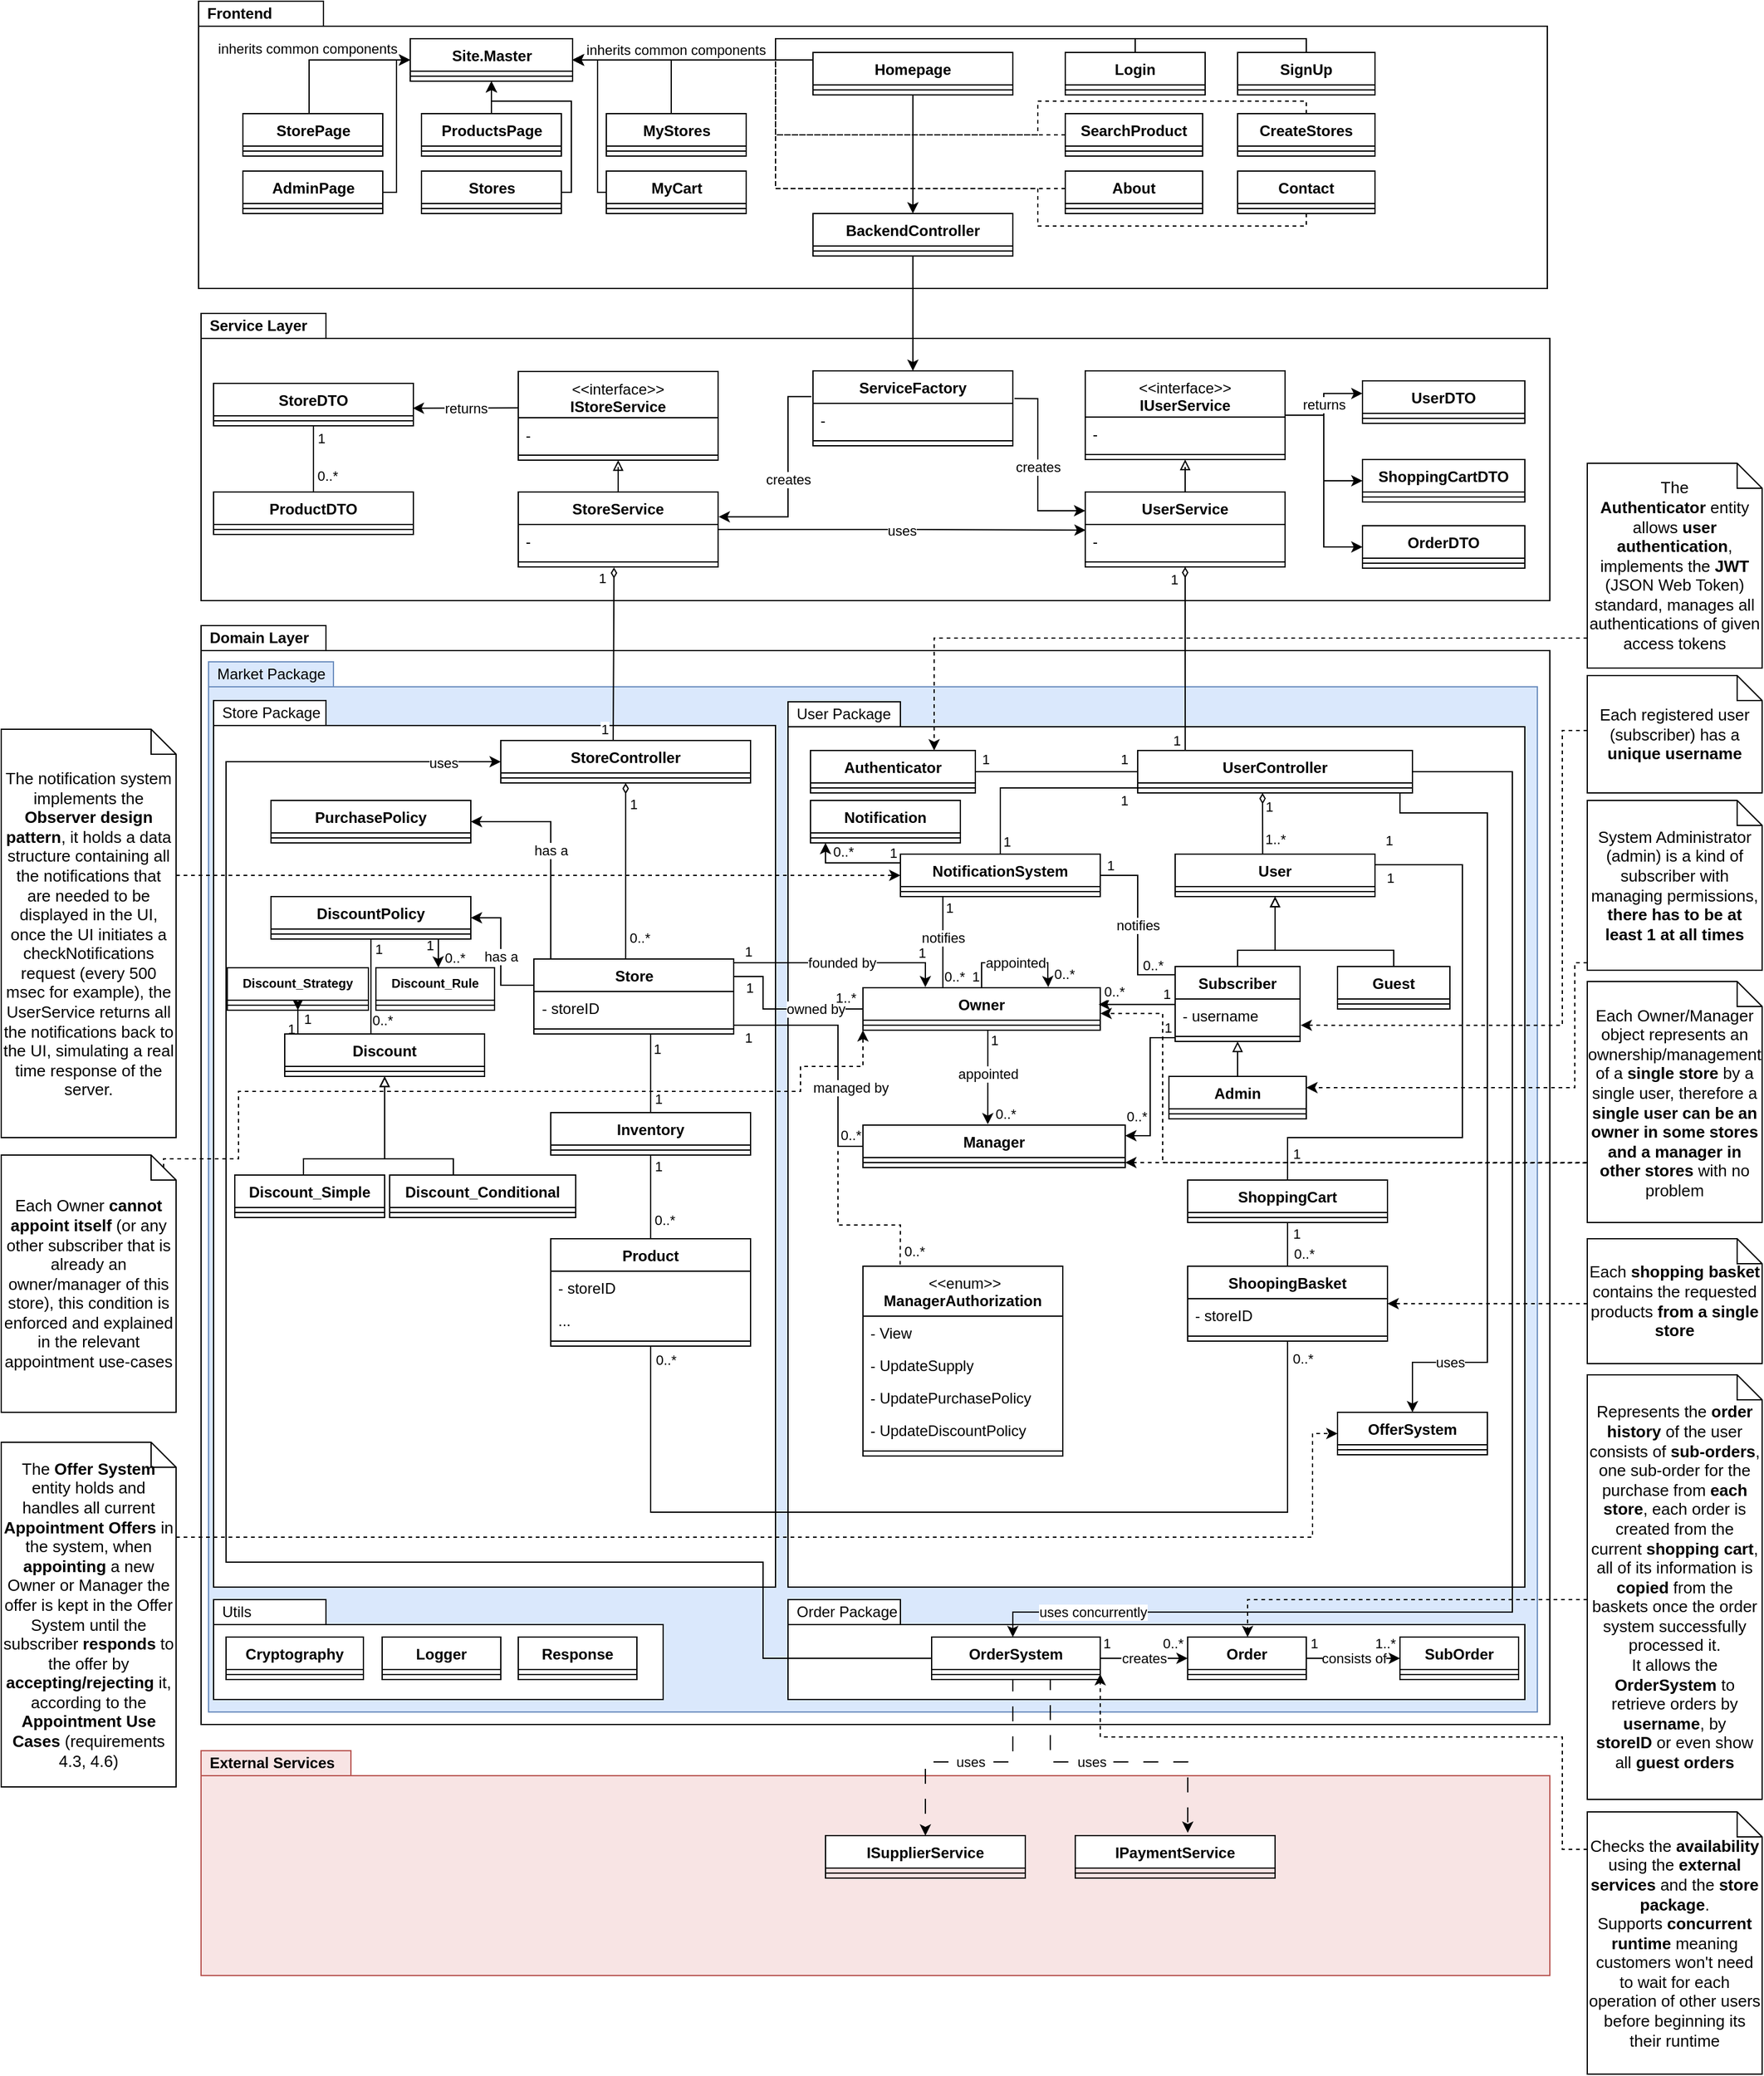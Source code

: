 <mxfile version="24.5.3" type="device" pages="2">
  <diagram name="White Class Diagram" id="xx6mofLlzCFI5YK1O4nq">
    <mxGraphModel dx="1687" dy="3329" grid="1" gridSize="10" guides="1" tooltips="1" connect="1" arrows="1" fold="1" page="1" pageScale="1" pageWidth="1654" pageHeight="2336" math="0" shadow="0">
      <root>
        <mxCell id="Fns9ew5D7KYSEn1IwAE0-0" />
        <mxCell id="Fns9ew5D7KYSEn1IwAE0-1" parent="Fns9ew5D7KYSEn1IwAE0-0" />
        <mxCell id="Fns9ew5D7KYSEn1IwAE0-2" value="External Services" style="shape=folder;xSize=90;align=left;spacingLeft=10;align=left;verticalAlign=top;spacingLeft=5;spacingTop=-4;tabWidth=120;tabHeight=20;tabPosition=left;html=1;recursiveResize=0;fillColor=#F8E4E4;strokeColor=#b85450;fontStyle=1" parent="Fns9ew5D7KYSEn1IwAE0-1" vertex="1">
          <mxGeometry x="320" y="1131" width="1080" height="180" as="geometry" />
        </mxCell>
        <mxCell id="Fns9ew5D7KYSEn1IwAE0-3" value="Domain Layer" style="shape=folder;xSize=90;align=left;spacingLeft=10;align=left;verticalAlign=top;spacingLeft=5;spacingTop=-4;tabWidth=100;tabHeight=20;tabPosition=left;html=1;recursiveResize=0;fontStyle=1" parent="Fns9ew5D7KYSEn1IwAE0-1" vertex="1">
          <mxGeometry x="320" y="230" width="1080" height="880" as="geometry" />
        </mxCell>
        <mxCell id="Fns9ew5D7KYSEn1IwAE0-4" value="Market Package" style="shape=folder;xSize=90;align=left;spacingLeft=10;align=left;verticalAlign=top;spacingLeft=5;spacingTop=-4;tabWidth=100;tabHeight=20;tabPosition=left;html=1;recursiveResize=0;fontStyle=0;fillColor=#dae8fc;strokeColor=#6c8ebf;" parent="Fns9ew5D7KYSEn1IwAE0-1" vertex="1">
          <mxGeometry x="326" y="259" width="1064" height="841" as="geometry" />
        </mxCell>
        <mxCell id="z2EpCJs6ikKyKI41-Hr6-0" value="Order Package" style="shape=folder;xSize=90;align=left;spacingLeft=10;align=left;verticalAlign=top;spacingLeft=5;spacingTop=-4;tabWidth=90;tabHeight=20;tabPosition=left;html=1;recursiveResize=0;" parent="Fns9ew5D7KYSEn1IwAE0-1" vertex="1">
          <mxGeometry x="790" y="1010" width="590" height="80" as="geometry" />
        </mxCell>
        <mxCell id="Fns9ew5D7KYSEn1IwAE0-5" value="Store Package" style="shape=folder;xSize=90;align=left;spacingLeft=10;align=left;verticalAlign=top;spacingLeft=5;spacingTop=-4;tabWidth=90;tabHeight=20;tabPosition=left;html=1;recursiveResize=0;" parent="Fns9ew5D7KYSEn1IwAE0-1" vertex="1">
          <mxGeometry x="330" y="290" width="450" height="710" as="geometry" />
        </mxCell>
        <mxCell id="Fns9ew5D7KYSEn1IwAE0-6" value="User Package" style="shape=folder;xSize=90;align=left;spacingLeft=10;align=left;verticalAlign=top;spacingLeft=5;spacingTop=-4;tabWidth=90;tabHeight=20;tabPosition=left;html=1;recursiveResize=0;" parent="Fns9ew5D7KYSEn1IwAE0-1" vertex="1">
          <mxGeometry x="790" y="291" width="590" height="709" as="geometry" />
        </mxCell>
        <mxCell id="Fns9ew5D7KYSEn1IwAE0-7" value="has a" style="edgeStyle=orthogonalEdgeStyle;rounded=0;orthogonalLoop=1;jettySize=auto;html=1;exitX=0;exitY=0.25;exitDx=0;exitDy=0;entryX=1;entryY=0.5;entryDx=0;entryDy=0;" parent="Fns9ew5D7KYSEn1IwAE0-1" source="Fns9ew5D7KYSEn1IwAE0-11" target="Fns9ew5D7KYSEn1IwAE0-44" edge="1">
          <mxGeometry relative="1" as="geometry">
            <mxPoint x="530.48" y="478.564" as="targetPoint" />
            <Array as="points">
              <mxPoint x="560" y="518" />
              <mxPoint x="560" y="464" />
            </Array>
            <mxPoint x="584.74" y="446.916" as="sourcePoint" />
          </mxGeometry>
        </mxCell>
        <mxCell id="Fns9ew5D7KYSEn1IwAE0-8" style="edgeStyle=orthogonalEdgeStyle;rounded=0;orthogonalLoop=1;jettySize=auto;html=1;entryX=0.5;entryY=0;entryDx=0;entryDy=0;endArrow=none;endFill=0;" parent="Fns9ew5D7KYSEn1IwAE0-1" source="Fns9ew5D7KYSEn1IwAE0-11" target="Fns9ew5D7KYSEn1IwAE0-162" edge="1">
          <mxGeometry relative="1" as="geometry">
            <Array as="points">
              <mxPoint x="680" y="560" />
              <mxPoint x="680" y="560" />
            </Array>
          </mxGeometry>
        </mxCell>
        <mxCell id="Fns9ew5D7KYSEn1IwAE0-9" value="1" style="edgeLabel;html=1;align=center;verticalAlign=middle;resizable=0;points=[];" parent="Fns9ew5D7KYSEn1IwAE0-8" vertex="1" connectable="0">
          <mxGeometry x="-0.704" y="-2" relative="1" as="geometry">
            <mxPoint x="7" y="2" as="offset" />
          </mxGeometry>
        </mxCell>
        <mxCell id="Fns9ew5D7KYSEn1IwAE0-10" value="1" style="edgeLabel;html=1;align=center;verticalAlign=middle;resizable=0;points=[];" parent="Fns9ew5D7KYSEn1IwAE0-8" vertex="1" connectable="0">
          <mxGeometry x="0.633" relative="1" as="geometry">
            <mxPoint x="6" as="offset" />
          </mxGeometry>
        </mxCell>
        <mxCell id="Fns9ew5D7KYSEn1IwAE0-11" value="Store" style="swimlane;fontStyle=1;align=center;verticalAlign=top;childLayout=stackLayout;horizontal=1;startSize=26;horizontalStack=0;resizeParent=1;resizeParentMax=0;resizeLast=0;collapsible=1;marginBottom=0;whiteSpace=wrap;html=1;" parent="Fns9ew5D7KYSEn1IwAE0-1" vertex="1">
          <mxGeometry x="586.5" y="497" width="160" height="60" as="geometry" />
        </mxCell>
        <mxCell id="Fns9ew5D7KYSEn1IwAE0-12" value="- storeID" style="text;strokeColor=none;fillColor=none;align=left;verticalAlign=top;spacingLeft=4;spacingRight=4;overflow=hidden;rotatable=0;points=[[0,0.5],[1,0.5]];portConstraint=eastwest;whiteSpace=wrap;html=1;" parent="Fns9ew5D7KYSEn1IwAE0-11" vertex="1">
          <mxGeometry y="26" width="160" height="26" as="geometry" />
        </mxCell>
        <mxCell id="Fns9ew5D7KYSEn1IwAE0-14" value="" style="line;strokeWidth=1;fillColor=none;align=left;verticalAlign=middle;spacingTop=-1;spacingLeft=3;spacingRight=3;rotatable=0;labelPosition=right;points=[];portConstraint=eastwest;strokeColor=inherit;" parent="Fns9ew5D7KYSEn1IwAE0-11" vertex="1">
          <mxGeometry y="52" width="160" height="8" as="geometry" />
        </mxCell>
        <mxCell id="Fns9ew5D7KYSEn1IwAE0-15" value="notifies" style="edgeStyle=orthogonalEdgeStyle;rounded=0;orthogonalLoop=1;jettySize=auto;html=1;entryX=0.25;entryY=1;entryDx=0;entryDy=0;endArrow=none;endFill=0;" parent="Fns9ew5D7KYSEn1IwAE0-1" edge="1">
          <mxGeometry x="0.096" relative="1" as="geometry">
            <mxPoint x="914" y="520" as="sourcePoint" />
            <mxPoint x="914" y="447" as="targetPoint" />
            <Array as="points">
              <mxPoint x="914" y="447" />
            </Array>
            <mxPoint as="offset" />
          </mxGeometry>
        </mxCell>
        <mxCell id="Fns9ew5D7KYSEn1IwAE0-16" value="1" style="edgeLabel;html=1;align=center;verticalAlign=middle;resizable=0;points=[];" parent="Fns9ew5D7KYSEn1IwAE0-15" vertex="1" connectable="0">
          <mxGeometry x="0.781" y="1" relative="1" as="geometry">
            <mxPoint x="6" y="1" as="offset" />
          </mxGeometry>
        </mxCell>
        <mxCell id="Fns9ew5D7KYSEn1IwAE0-17" value="0..*" style="edgeLabel;html=1;align=center;verticalAlign=middle;resizable=0;points=[];" parent="Fns9ew5D7KYSEn1IwAE0-15" vertex="1" connectable="0">
          <mxGeometry x="-0.726" y="1" relative="1" as="geometry">
            <mxPoint x="10" y="1" as="offset" />
          </mxGeometry>
        </mxCell>
        <mxCell id="Fns9ew5D7KYSEn1IwAE0-18" value="Owner" style="swimlane;fontStyle=1;align=center;verticalAlign=top;childLayout=stackLayout;horizontal=1;startSize=26;horizontalStack=0;resizeParent=1;resizeParentMax=0;resizeLast=0;collapsible=1;marginBottom=0;whiteSpace=wrap;html=1;" parent="Fns9ew5D7KYSEn1IwAE0-1" vertex="1">
          <mxGeometry x="850" y="520" width="190" height="34" as="geometry" />
        </mxCell>
        <mxCell id="Fns9ew5D7KYSEn1IwAE0-19" value="" style="line;strokeWidth=1;fillColor=none;align=left;verticalAlign=middle;spacingTop=-1;spacingLeft=3;spacingRight=3;rotatable=0;labelPosition=right;points=[];portConstraint=eastwest;strokeColor=inherit;" parent="Fns9ew5D7KYSEn1IwAE0-18" vertex="1">
          <mxGeometry y="26" width="190" height="8" as="geometry" />
        </mxCell>
        <mxCell id="Fns9ew5D7KYSEn1IwAE0-20" value="owned by" style="edgeStyle=orthogonalEdgeStyle;rounded=0;orthogonalLoop=1;jettySize=auto;html=1;endArrow=none;endFill=0;entryX=0;entryY=0.5;entryDx=0;entryDy=0;exitX=1;exitY=0.233;exitDx=0;exitDy=0;exitPerimeter=0;" parent="Fns9ew5D7KYSEn1IwAE0-1" source="Fns9ew5D7KYSEn1IwAE0-11" target="Fns9ew5D7KYSEn1IwAE0-18" edge="1">
          <mxGeometry x="0.423" relative="1" as="geometry">
            <mxPoint x="730" y="530" as="sourcePoint" />
            <mxPoint x="850" y="560" as="targetPoint" />
            <Array as="points">
              <mxPoint x="770" y="511" />
              <mxPoint x="770" y="537" />
            </Array>
            <mxPoint as="offset" />
          </mxGeometry>
        </mxCell>
        <mxCell id="Fns9ew5D7KYSEn1IwAE0-21" value="1..*" style="edgeLabel;html=1;align=center;verticalAlign=middle;resizable=0;points=[];" parent="Fns9ew5D7KYSEn1IwAE0-20" vertex="1" connectable="0">
          <mxGeometry x="0.792" relative="1" as="geometry">
            <mxPoint x="-1" y="-9" as="offset" />
          </mxGeometry>
        </mxCell>
        <mxCell id="Fns9ew5D7KYSEn1IwAE0-22" value="1" style="edgeLabel;html=1;align=center;verticalAlign=middle;resizable=0;points=[];" parent="Fns9ew5D7KYSEn1IwAE0-20" vertex="1" connectable="0">
          <mxGeometry x="-0.685" y="-1" relative="1" as="geometry">
            <mxPoint x="-8" y="8" as="offset" />
          </mxGeometry>
        </mxCell>
        <mxCell id="Fns9ew5D7KYSEn1IwAE0-23" value="Manager" style="swimlane;fontStyle=1;align=center;verticalAlign=top;childLayout=stackLayout;horizontal=1;startSize=26;horizontalStack=0;resizeParent=1;resizeParentMax=0;resizeLast=0;collapsible=1;marginBottom=0;whiteSpace=wrap;html=1;" parent="Fns9ew5D7KYSEn1IwAE0-1" vertex="1">
          <mxGeometry x="850" y="630" width="210" height="34" as="geometry" />
        </mxCell>
        <mxCell id="Fns9ew5D7KYSEn1IwAE0-24" value="" style="line;strokeWidth=1;fillColor=none;align=left;verticalAlign=middle;spacingTop=-1;spacingLeft=3;spacingRight=3;rotatable=0;labelPosition=right;points=[];portConstraint=eastwest;strokeColor=inherit;" parent="Fns9ew5D7KYSEn1IwAE0-23" vertex="1">
          <mxGeometry y="26" width="210" height="8" as="geometry" />
        </mxCell>
        <mxCell id="Fns9ew5D7KYSEn1IwAE0-25" value="managed by" style="edgeStyle=orthogonalEdgeStyle;rounded=0;orthogonalLoop=1;jettySize=auto;html=1;endArrow=none;endFill=0;entryX=0;entryY=0.5;entryDx=0;entryDy=0;" parent="Fns9ew5D7KYSEn1IwAE0-1" source="Fns9ew5D7KYSEn1IwAE0-11" target="Fns9ew5D7KYSEn1IwAE0-23" edge="1">
          <mxGeometry x="0.332" y="10" relative="1" as="geometry">
            <mxPoint x="850" y="650" as="targetPoint" />
            <Array as="points">
              <mxPoint x="830" y="550" />
              <mxPoint x="830" y="647" />
            </Array>
            <mxPoint as="offset" />
          </mxGeometry>
        </mxCell>
        <mxCell id="Fns9ew5D7KYSEn1IwAE0-26" value="0..*" style="edgeLabel;html=1;align=center;verticalAlign=middle;resizable=0;points=[];" parent="Fns9ew5D7KYSEn1IwAE0-25" vertex="1" connectable="0">
          <mxGeometry x="0.834" y="1" relative="1" as="geometry">
            <mxPoint x="6" y="-8" as="offset" />
          </mxGeometry>
        </mxCell>
        <mxCell id="Fns9ew5D7KYSEn1IwAE0-27" value="1" style="edgeLabel;html=1;align=center;verticalAlign=middle;resizable=0;points=[];" parent="Fns9ew5D7KYSEn1IwAE0-25" vertex="1" connectable="0">
          <mxGeometry x="-0.931" relative="1" as="geometry">
            <mxPoint x="4" y="10" as="offset" />
          </mxGeometry>
        </mxCell>
        <mxCell id="Fns9ew5D7KYSEn1IwAE0-28" value="Service Layer" style="shape=folder;xSize=90;align=left;spacingLeft=10;align=left;verticalAlign=top;spacingLeft=5;spacingTop=-4;tabWidth=100;tabHeight=20;tabPosition=left;html=1;recursiveResize=0;fontStyle=1" parent="Fns9ew5D7KYSEn1IwAE0-1" vertex="1">
          <mxGeometry x="320" y="-20" width="1080" height="230" as="geometry" />
        </mxCell>
        <mxCell id="Fns9ew5D7KYSEn1IwAE0-29" value="has a" style="edgeStyle=orthogonalEdgeStyle;rounded=0;orthogonalLoop=1;jettySize=auto;html=1;endArrow=none;endFill=0;startArrow=classic;startFill=1;entryX=0.084;entryY=-0.002;entryDx=0;entryDy=0;entryPerimeter=0;" parent="Fns9ew5D7KYSEn1IwAE0-1" source="Fns9ew5D7KYSEn1IwAE0-30" target="Fns9ew5D7KYSEn1IwAE0-11" edge="1">
          <mxGeometry relative="1" as="geometry">
            <mxPoint x="650" y="530" as="targetPoint" />
            <Array as="points">
              <mxPoint x="600" y="387" />
              <mxPoint x="600" y="497" />
            </Array>
          </mxGeometry>
        </mxCell>
        <mxCell id="Fns9ew5D7KYSEn1IwAE0-30" value="PurchasePolicy" style="swimlane;fontStyle=1;align=center;verticalAlign=top;childLayout=stackLayout;horizontal=1;startSize=26;horizontalStack=0;resizeParent=1;resizeParentMax=0;resizeLast=0;collapsible=1;marginBottom=0;whiteSpace=wrap;html=1;" parent="Fns9ew5D7KYSEn1IwAE0-1" vertex="1">
          <mxGeometry x="376" y="370" width="160" height="34" as="geometry" />
        </mxCell>
        <mxCell id="Fns9ew5D7KYSEn1IwAE0-31" value="" style="line;strokeWidth=1;fillColor=none;align=left;verticalAlign=middle;spacingTop=-1;spacingLeft=3;spacingRight=3;rotatable=0;labelPosition=right;points=[];portConstraint=eastwest;strokeColor=inherit;" parent="Fns9ew5D7KYSEn1IwAE0-30" vertex="1">
          <mxGeometry y="26" width="160" height="8" as="geometry" />
        </mxCell>
        <mxCell id="Fns9ew5D7KYSEn1IwAE0-34" value="uses" style="edgeStyle=orthogonalEdgeStyle;rounded=0;orthogonalLoop=1;jettySize=auto;html=1;entryX=0.5;entryY=0;entryDx=0;entryDy=0;dashed=1;dashPattern=12 12;exitX=0.5;exitY=1;exitDx=0;exitDy=0;" parent="Fns9ew5D7KYSEn1IwAE0-1" source="z2EpCJs6ikKyKI41-Hr6-1" target="Fns9ew5D7KYSEn1IwAE0-149" edge="1">
          <mxGeometry x="0.037" relative="1" as="geometry">
            <Array as="points">
              <mxPoint x="970" y="1074" />
              <mxPoint x="970" y="1140" />
              <mxPoint x="900" y="1140" />
            </Array>
            <mxPoint as="offset" />
          </mxGeometry>
        </mxCell>
        <mxCell id="cXf2igZWQzWkobSWeVEe-12" value="consists of" style="edgeStyle=orthogonalEdgeStyle;rounded=0;orthogonalLoop=1;jettySize=auto;html=1;entryX=0;entryY=0.5;entryDx=0;entryDy=0;endArrow=classic;endFill=1;" parent="Fns9ew5D7KYSEn1IwAE0-1" source="Fns9ew5D7KYSEn1IwAE0-38" target="cXf2igZWQzWkobSWeVEe-10" edge="1">
          <mxGeometry relative="1" as="geometry" />
        </mxCell>
        <mxCell id="cXf2igZWQzWkobSWeVEe-13" value="1" style="edgeLabel;html=1;align=center;verticalAlign=middle;resizable=0;points=[];" parent="cXf2igZWQzWkobSWeVEe-12" vertex="1" connectable="0">
          <mxGeometry x="-0.837" y="1" relative="1" as="geometry">
            <mxPoint y="-11" as="offset" />
          </mxGeometry>
        </mxCell>
        <mxCell id="cXf2igZWQzWkobSWeVEe-16" value="1..*" style="edgeLabel;html=1;align=center;verticalAlign=middle;resizable=0;points=[];" parent="cXf2igZWQzWkobSWeVEe-12" vertex="1" connectable="0">
          <mxGeometry x="0.796" y="1" relative="1" as="geometry">
            <mxPoint x="-5" y="-11" as="offset" />
          </mxGeometry>
        </mxCell>
        <mxCell id="Fns9ew5D7KYSEn1IwAE0-38" value="Order" style="swimlane;fontStyle=1;align=center;verticalAlign=top;childLayout=stackLayout;horizontal=1;startSize=26;horizontalStack=0;resizeParent=1;resizeParentMax=0;resizeLast=0;collapsible=1;marginBottom=0;whiteSpace=wrap;html=1;" parent="Fns9ew5D7KYSEn1IwAE0-1" vertex="1">
          <mxGeometry x="1110" y="1040" width="95" height="34" as="geometry" />
        </mxCell>
        <mxCell id="Fns9ew5D7KYSEn1IwAE0-40" value="" style="line;strokeWidth=1;fillColor=none;align=left;verticalAlign=middle;spacingTop=-1;spacingLeft=3;spacingRight=3;rotatable=0;labelPosition=right;points=[];portConstraint=eastwest;strokeColor=inherit;" parent="Fns9ew5D7KYSEn1IwAE0-38" vertex="1">
          <mxGeometry y="26" width="95" height="8" as="geometry" />
        </mxCell>
        <mxCell id="Fns9ew5D7KYSEn1IwAE0-41" style="edgeStyle=orthogonalEdgeStyle;rounded=0;orthogonalLoop=1;jettySize=auto;html=1;endArrow=none;endFill=0;" parent="Fns9ew5D7KYSEn1IwAE0-1" source="Fns9ew5D7KYSEn1IwAE0-44" edge="1">
          <mxGeometry relative="1" as="geometry">
            <mxPoint x="456" y="557" as="targetPoint" />
          </mxGeometry>
        </mxCell>
        <mxCell id="Fns9ew5D7KYSEn1IwAE0-42" value="1" style="edgeLabel;html=1;align=center;verticalAlign=middle;resizable=0;points=[];" parent="Fns9ew5D7KYSEn1IwAE0-41" vertex="1" connectable="0">
          <mxGeometry x="-0.818" relative="1" as="geometry">
            <mxPoint x="6" y="1" as="offset" />
          </mxGeometry>
        </mxCell>
        <mxCell id="Fns9ew5D7KYSEn1IwAE0-43" value="0..*" style="edgeLabel;html=1;align=center;verticalAlign=middle;resizable=0;points=[];" parent="Fns9ew5D7KYSEn1IwAE0-41" vertex="1" connectable="0">
          <mxGeometry x="0.779" y="1" relative="1" as="geometry">
            <mxPoint x="8" y="-3" as="offset" />
          </mxGeometry>
        </mxCell>
        <mxCell id="jYR2QBCF61Mn0WroYpQJ-96" style="edgeStyle=orthogonalEdgeStyle;rounded=0;orthogonalLoop=1;jettySize=auto;html=1;entryX=0.527;entryY=-0.004;entryDx=0;entryDy=0;entryPerimeter=0;" edge="1" parent="Fns9ew5D7KYSEn1IwAE0-1" source="Fns9ew5D7KYSEn1IwAE0-44" target="jYR2QBCF61Mn0WroYpQJ-91">
          <mxGeometry relative="1" as="geometry">
            <Array as="points">
              <mxPoint x="510" y="501" />
              <mxPoint x="510" y="501" />
            </Array>
          </mxGeometry>
        </mxCell>
        <mxCell id="jYR2QBCF61Mn0WroYpQJ-98" value="0..*" style="edgeLabel;html=1;align=center;verticalAlign=middle;resizable=0;points=[];" vertex="1" connectable="0" parent="jYR2QBCF61Mn0WroYpQJ-96">
          <mxGeometry x="-0.184" y="1" relative="1" as="geometry">
            <mxPoint x="12" y="5" as="offset" />
          </mxGeometry>
        </mxCell>
        <mxCell id="jYR2QBCF61Mn0WroYpQJ-99" value="1" style="edgeLabel;html=1;align=center;verticalAlign=middle;resizable=0;points=[];" vertex="1" connectable="0" parent="jYR2QBCF61Mn0WroYpQJ-96">
          <mxGeometry x="-0.823" relative="1" as="geometry">
            <mxPoint x="-7" y="3" as="offset" />
          </mxGeometry>
        </mxCell>
        <mxCell id="Fns9ew5D7KYSEn1IwAE0-44" value="DiscountPolicy" style="swimlane;fontStyle=1;align=center;verticalAlign=top;childLayout=stackLayout;horizontal=1;startSize=26;horizontalStack=0;resizeParent=1;resizeParentMax=0;resizeLast=0;collapsible=1;marginBottom=0;whiteSpace=wrap;html=1;" parent="Fns9ew5D7KYSEn1IwAE0-1" vertex="1">
          <mxGeometry x="376" y="447" width="160" height="34" as="geometry" />
        </mxCell>
        <mxCell id="Fns9ew5D7KYSEn1IwAE0-45" value="" style="line;strokeWidth=1;fillColor=none;align=left;verticalAlign=middle;spacingTop=-1;spacingLeft=3;spacingRight=3;rotatable=0;labelPosition=right;points=[];portConstraint=eastwest;strokeColor=inherit;" parent="Fns9ew5D7KYSEn1IwAE0-44" vertex="1">
          <mxGeometry y="26" width="160" height="8" as="geometry" />
        </mxCell>
        <mxCell id="jYR2QBCF61Mn0WroYpQJ-103" value="" style="edgeStyle=orthogonalEdgeStyle;rounded=0;orthogonalLoop=1;jettySize=auto;html=1;entryX=0.5;entryY=1;entryDx=0;entryDy=0;" edge="1" parent="Fns9ew5D7KYSEn1IwAE0-1" source="Fns9ew5D7KYSEn1IwAE0-46" target="jYR2QBCF61Mn0WroYpQJ-89">
          <mxGeometry relative="1" as="geometry">
            <Array as="points">
              <mxPoint x="398" y="537" />
            </Array>
          </mxGeometry>
        </mxCell>
        <mxCell id="jYR2QBCF61Mn0WroYpQJ-104" value="1" style="edgeLabel;html=1;align=center;verticalAlign=middle;resizable=0;points=[];" vertex="1" connectable="0" parent="jYR2QBCF61Mn0WroYpQJ-103">
          <mxGeometry x="0.191" relative="1" as="geometry">
            <mxPoint x="7" as="offset" />
          </mxGeometry>
        </mxCell>
        <mxCell id="jYR2QBCF61Mn0WroYpQJ-105" value="1" style="edgeLabel;html=1;align=center;verticalAlign=middle;resizable=0;points=[];" vertex="1" connectable="0" parent="jYR2QBCF61Mn0WroYpQJ-103">
          <mxGeometry x="-0.652" relative="1" as="geometry">
            <mxPoint x="-6" y="-1" as="offset" />
          </mxGeometry>
        </mxCell>
        <mxCell id="Fns9ew5D7KYSEn1IwAE0-46" value="Discount" style="swimlane;fontStyle=1;align=center;verticalAlign=top;childLayout=stackLayout;horizontal=1;startSize=26;horizontalStack=0;resizeParent=1;resizeParentMax=0;resizeLast=0;collapsible=1;marginBottom=0;whiteSpace=wrap;html=1;" parent="Fns9ew5D7KYSEn1IwAE0-1" vertex="1">
          <mxGeometry x="387" y="557" width="160" height="34" as="geometry">
            <mxRectangle x="370" y="630" width="90" height="30" as="alternateBounds" />
          </mxGeometry>
        </mxCell>
        <mxCell id="Fns9ew5D7KYSEn1IwAE0-47" value="" style="line;strokeWidth=1;fillColor=none;align=left;verticalAlign=middle;spacingTop=-1;spacingLeft=3;spacingRight=3;rotatable=0;labelPosition=right;points=[];portConstraint=eastwest;strokeColor=inherit;" parent="Fns9ew5D7KYSEn1IwAE0-46" vertex="1">
          <mxGeometry y="26" width="160" height="8" as="geometry" />
        </mxCell>
        <mxCell id="Fns9ew5D7KYSEn1IwAE0-48" value="Discount_Simple" style="swimlane;fontStyle=1;align=center;verticalAlign=top;childLayout=stackLayout;horizontal=1;startSize=26;horizontalStack=0;resizeParent=1;resizeParentMax=0;resizeLast=0;collapsible=1;marginBottom=0;whiteSpace=wrap;html=1;" parent="Fns9ew5D7KYSEn1IwAE0-1" vertex="1">
          <mxGeometry x="347" y="670" width="120" height="34" as="geometry" />
        </mxCell>
        <mxCell id="Fns9ew5D7KYSEn1IwAE0-49" value="" style="line;strokeWidth=1;fillColor=none;align=left;verticalAlign=middle;spacingTop=-1;spacingLeft=3;spacingRight=3;rotatable=0;labelPosition=right;points=[];portConstraint=eastwest;strokeColor=inherit;" parent="Fns9ew5D7KYSEn1IwAE0-48" vertex="1">
          <mxGeometry y="26" width="120" height="8" as="geometry" />
        </mxCell>
        <mxCell id="Fns9ew5D7KYSEn1IwAE0-50" value="Discount_Conditional" style="swimlane;fontStyle=1;align=center;verticalAlign=top;childLayout=stackLayout;horizontal=1;startSize=26;horizontalStack=0;resizeParent=1;resizeParentMax=0;resizeLast=0;collapsible=1;marginBottom=0;whiteSpace=wrap;html=1;" parent="Fns9ew5D7KYSEn1IwAE0-1" vertex="1">
          <mxGeometry x="471" y="670" width="149" height="34" as="geometry" />
        </mxCell>
        <mxCell id="Fns9ew5D7KYSEn1IwAE0-51" value="" style="line;strokeWidth=1;fillColor=none;align=left;verticalAlign=middle;spacingTop=-1;spacingLeft=3;spacingRight=3;rotatable=0;labelPosition=right;points=[];portConstraint=eastwest;strokeColor=inherit;" parent="Fns9ew5D7KYSEn1IwAE0-50" vertex="1">
          <mxGeometry y="26" width="149" height="8" as="geometry" />
        </mxCell>
        <mxCell id="Fns9ew5D7KYSEn1IwAE0-52" style="edgeStyle=orthogonalEdgeStyle;rounded=0;orthogonalLoop=1;jettySize=auto;html=1;endArrow=block;endFill=0;entryX=0.5;entryY=1;entryDx=0;entryDy=0;" parent="Fns9ew5D7KYSEn1IwAE0-1" source="Fns9ew5D7KYSEn1IwAE0-48" target="Fns9ew5D7KYSEn1IwAE0-46" edge="1">
          <mxGeometry relative="1" as="geometry">
            <Array as="points">
              <mxPoint x="402" y="657" />
              <mxPoint x="467" y="657" />
            </Array>
            <mxPoint x="465" y="591" as="targetPoint" />
          </mxGeometry>
        </mxCell>
        <mxCell id="Fns9ew5D7KYSEn1IwAE0-53" style="edgeStyle=orthogonalEdgeStyle;rounded=0;orthogonalLoop=1;jettySize=auto;html=1;endArrow=block;endFill=0;entryX=0.5;entryY=1;entryDx=0;entryDy=0;" parent="Fns9ew5D7KYSEn1IwAE0-1" source="Fns9ew5D7KYSEn1IwAE0-50" edge="1" target="Fns9ew5D7KYSEn1IwAE0-46">
          <mxGeometry relative="1" as="geometry">
            <mxPoint x="470" y="657" as="targetPoint" />
            <Array as="points">
              <mxPoint x="522" y="657" />
              <mxPoint x="467" y="657" />
            </Array>
          </mxGeometry>
        </mxCell>
        <mxCell id="Fns9ew5D7KYSEn1IwAE0-54" style="edgeStyle=orthogonalEdgeStyle;rounded=0;orthogonalLoop=1;jettySize=auto;html=1;entryX=0.993;entryY=0.395;entryDx=0;entryDy=0;entryPerimeter=0;" parent="Fns9ew5D7KYSEn1IwAE0-1" source="Fns9ew5D7KYSEn1IwAE0-65" target="Fns9ew5D7KYSEn1IwAE0-18" edge="1">
          <mxGeometry relative="1" as="geometry">
            <mxPoint x="1040" y="559" as="targetPoint" />
            <Array as="points">
              <mxPoint x="1040" y="533" />
            </Array>
          </mxGeometry>
        </mxCell>
        <mxCell id="Fns9ew5D7KYSEn1IwAE0-55" value="0..*" style="edgeLabel;html=1;align=center;verticalAlign=middle;resizable=0;points=[];" parent="Fns9ew5D7KYSEn1IwAE0-54" vertex="1" connectable="0">
          <mxGeometry x="0.507" relative="1" as="geometry">
            <mxPoint x="-3" y="-11" as="offset" />
          </mxGeometry>
        </mxCell>
        <mxCell id="Fns9ew5D7KYSEn1IwAE0-56" value="1" style="edgeLabel;html=1;align=center;verticalAlign=middle;resizable=0;points=[];" parent="Fns9ew5D7KYSEn1IwAE0-54" vertex="1" connectable="0">
          <mxGeometry x="-0.776" y="1" relative="1" as="geometry">
            <mxPoint y="-10" as="offset" />
          </mxGeometry>
        </mxCell>
        <mxCell id="Fns9ew5D7KYSEn1IwAE0-57" style="edgeStyle=orthogonalEdgeStyle;rounded=0;orthogonalLoop=1;jettySize=auto;html=1;entryX=1;entryY=0.25;entryDx=0;entryDy=0;" parent="Fns9ew5D7KYSEn1IwAE0-1" source="Fns9ew5D7KYSEn1IwAE0-65" target="Fns9ew5D7KYSEn1IwAE0-23" edge="1">
          <mxGeometry relative="1" as="geometry">
            <Array as="points">
              <mxPoint x="1180" y="560" />
              <mxPoint x="1080" y="560" />
              <mxPoint x="1080" y="638" />
            </Array>
          </mxGeometry>
        </mxCell>
        <mxCell id="Fns9ew5D7KYSEn1IwAE0-58" value="0..*" style="edgeLabel;html=1;align=center;verticalAlign=middle;resizable=0;points=[];" parent="Fns9ew5D7KYSEn1IwAE0-57" vertex="1" connectable="0">
          <mxGeometry x="0.875" relative="1" as="geometry">
            <mxPoint x="1" y="-16" as="offset" />
          </mxGeometry>
        </mxCell>
        <mxCell id="Fns9ew5D7KYSEn1IwAE0-59" value="1" style="edgeLabel;html=1;align=center;verticalAlign=middle;resizable=0;points=[];" parent="Fns9ew5D7KYSEn1IwAE0-57" vertex="1" connectable="0">
          <mxGeometry x="-0.945" relative="1" as="geometry">
            <mxPoint x="-3" y="-8" as="offset" />
          </mxGeometry>
        </mxCell>
        <mxCell id="Fns9ew5D7KYSEn1IwAE0-60" style="edgeStyle=orthogonalEdgeStyle;rounded=0;orthogonalLoop=1;jettySize=auto;html=1;entryX=0.5;entryY=0;entryDx=0;entryDy=0;exitX=1;exitY=0.25;exitDx=0;exitDy=0;endArrow=none;endFill=0;" parent="Fns9ew5D7KYSEn1IwAE0-1" source="Fns9ew5D7KYSEn1IwAE0-164" target="Fns9ew5D7KYSEn1IwAE0-71" edge="1">
          <mxGeometry relative="1" as="geometry">
            <Array as="points">
              <mxPoint x="1330" y="422" />
              <mxPoint x="1330" y="640" />
              <mxPoint x="1190" y="640" />
            </Array>
          </mxGeometry>
        </mxCell>
        <mxCell id="Fns9ew5D7KYSEn1IwAE0-61" value="1" style="edgeLabel;html=1;align=center;verticalAlign=middle;resizable=0;points=[];" parent="Fns9ew5D7KYSEn1IwAE0-60" vertex="1" connectable="0">
          <mxGeometry x="-0.896" y="2" relative="1" as="geometry">
            <mxPoint x="-13" y="-18" as="offset" />
          </mxGeometry>
        </mxCell>
        <mxCell id="Fns9ew5D7KYSEn1IwAE0-62" value="1" style="edgeLabel;html=1;align=center;verticalAlign=middle;resizable=0;points=[];" parent="Fns9ew5D7KYSEn1IwAE0-60" vertex="1" connectable="0">
          <mxGeometry x="0.789" y="2" relative="1" as="geometry">
            <mxPoint x="-8" y="11" as="offset" />
          </mxGeometry>
        </mxCell>
        <mxCell id="Fns9ew5D7KYSEn1IwAE0-63" value="1" style="edgeLabel;html=1;align=center;verticalAlign=middle;resizable=0;points=[];" parent="Fns9ew5D7KYSEn1IwAE0-60" vertex="1" connectable="0">
          <mxGeometry x="-0.95" y="1" relative="1" as="geometry">
            <mxPoint y="11" as="offset" />
          </mxGeometry>
        </mxCell>
        <mxCell id="Fns9ew5D7KYSEn1IwAE0-64" style="edgeStyle=orthogonalEdgeStyle;rounded=0;orthogonalLoop=1;jettySize=auto;html=1;entryX=0.5;entryY=1;entryDx=0;entryDy=0;endArrow=block;endFill=0;" parent="Fns9ew5D7KYSEn1IwAE0-1" source="Fns9ew5D7KYSEn1IwAE0-65" target="Fns9ew5D7KYSEn1IwAE0-164" edge="1">
          <mxGeometry relative="1" as="geometry">
            <Array as="points">
              <mxPoint x="1150" y="490" />
              <mxPoint x="1180" y="490" />
            </Array>
          </mxGeometry>
        </mxCell>
        <mxCell id="Fns9ew5D7KYSEn1IwAE0-65" value="Subscriber" style="swimlane;fontStyle=1;align=center;verticalAlign=top;childLayout=stackLayout;horizontal=1;startSize=26;horizontalStack=0;resizeParent=1;resizeParentMax=0;resizeLast=0;collapsible=1;marginBottom=0;whiteSpace=wrap;html=1;" parent="Fns9ew5D7KYSEn1IwAE0-1" vertex="1">
          <mxGeometry x="1100" y="503" width="100" height="60" as="geometry" />
        </mxCell>
        <mxCell id="Fns9ew5D7KYSEn1IwAE0-66" value="- username" style="text;strokeColor=none;fillColor=none;align=left;verticalAlign=top;spacingLeft=4;spacingRight=4;overflow=hidden;rotatable=0;points=[[0,0.5],[1,0.5]];portConstraint=eastwest;whiteSpace=wrap;html=1;" parent="Fns9ew5D7KYSEn1IwAE0-65" vertex="1">
          <mxGeometry y="26" width="100" height="26" as="geometry" />
        </mxCell>
        <mxCell id="Fns9ew5D7KYSEn1IwAE0-67" value="" style="line;strokeWidth=1;fillColor=none;align=left;verticalAlign=middle;spacingTop=-1;spacingLeft=3;spacingRight=3;rotatable=0;labelPosition=right;points=[];portConstraint=eastwest;strokeColor=inherit;" parent="Fns9ew5D7KYSEn1IwAE0-65" vertex="1">
          <mxGeometry y="52" width="100" height="8" as="geometry" />
        </mxCell>
        <mxCell id="Fns9ew5D7KYSEn1IwAE0-68" style="edgeStyle=orthogonalEdgeStyle;rounded=0;orthogonalLoop=1;jettySize=auto;html=1;entryX=0.5;entryY=0;entryDx=0;entryDy=0;endArrow=none;endFill=0;" parent="Fns9ew5D7KYSEn1IwAE0-1" source="Fns9ew5D7KYSEn1IwAE0-71" target="Fns9ew5D7KYSEn1IwAE0-138" edge="1">
          <mxGeometry relative="1" as="geometry" />
        </mxCell>
        <mxCell id="Fns9ew5D7KYSEn1IwAE0-69" value="0..*" style="edgeLabel;html=1;align=center;verticalAlign=middle;resizable=0;points=[];" parent="Fns9ew5D7KYSEn1IwAE0-68" vertex="1" connectable="0">
          <mxGeometry x="0.547" y="1" relative="1" as="geometry">
            <mxPoint x="12" as="offset" />
          </mxGeometry>
        </mxCell>
        <mxCell id="Fns9ew5D7KYSEn1IwAE0-70" value="1" style="edgeLabel;html=1;align=center;verticalAlign=middle;resizable=0;points=[];" parent="Fns9ew5D7KYSEn1IwAE0-68" vertex="1" connectable="0">
          <mxGeometry x="-0.808" y="1" relative="1" as="geometry">
            <mxPoint x="6" y="4" as="offset" />
          </mxGeometry>
        </mxCell>
        <mxCell id="Fns9ew5D7KYSEn1IwAE0-71" value="ShoppingCart" style="swimlane;fontStyle=1;align=center;verticalAlign=top;childLayout=stackLayout;horizontal=1;startSize=26;horizontalStack=0;resizeParent=1;resizeParentMax=0;resizeLast=0;collapsible=1;marginBottom=0;whiteSpace=wrap;html=1;" parent="Fns9ew5D7KYSEn1IwAE0-1" vertex="1">
          <mxGeometry x="1110" y="674" width="160" height="34" as="geometry" />
        </mxCell>
        <mxCell id="Fns9ew5D7KYSEn1IwAE0-72" value="" style="line;strokeWidth=1;fillColor=none;align=left;verticalAlign=middle;spacingTop=-1;spacingLeft=3;spacingRight=3;rotatable=0;labelPosition=right;points=[];portConstraint=eastwest;strokeColor=inherit;" parent="Fns9ew5D7KYSEn1IwAE0-71" vertex="1">
          <mxGeometry y="26" width="160" height="8" as="geometry" />
        </mxCell>
        <mxCell id="Fns9ew5D7KYSEn1IwAE0-73" value="" style="endArrow=none;dashed=1;html=1;rounded=0;exitX=0.186;exitY=-0.008;exitDx=0;exitDy=0;exitPerimeter=0;" parent="Fns9ew5D7KYSEn1IwAE0-1" source="Fns9ew5D7KYSEn1IwAE0-75" edge="1">
          <mxGeometry width="50" height="50" relative="1" as="geometry">
            <mxPoint x="880" y="740" as="sourcePoint" />
            <mxPoint x="830" y="650" as="targetPoint" />
            <Array as="points">
              <mxPoint x="880" y="710" />
              <mxPoint x="830" y="710" />
            </Array>
          </mxGeometry>
        </mxCell>
        <mxCell id="Fns9ew5D7KYSEn1IwAE0-74" value="0..*" style="edgeLabel;html=1;align=center;verticalAlign=middle;resizable=0;points=[];" parent="Fns9ew5D7KYSEn1IwAE0-73" vertex="1" connectable="0">
          <mxGeometry x="-0.833" relative="1" as="geometry">
            <mxPoint x="11" y="1" as="offset" />
          </mxGeometry>
        </mxCell>
        <mxCell id="Fns9ew5D7KYSEn1IwAE0-75" value="&lt;div&gt;&lt;span style=&quot;font-weight: normal;&quot;&gt;&amp;nbsp;&amp;lt;&amp;lt;enum&amp;gt;&amp;gt;&lt;/span&gt;&lt;br&gt;&lt;/div&gt;ManagerAuthorization" style="swimlane;fontStyle=1;align=center;verticalAlign=top;childLayout=stackLayout;horizontal=1;startSize=40;horizontalStack=0;resizeParent=1;resizeParentMax=0;resizeLast=0;collapsible=1;marginBottom=0;whiteSpace=wrap;html=1;" parent="Fns9ew5D7KYSEn1IwAE0-1" vertex="1">
          <mxGeometry x="850" y="743" width="160" height="152" as="geometry" />
        </mxCell>
        <mxCell id="Fns9ew5D7KYSEn1IwAE0-76" value="- View" style="text;strokeColor=none;fillColor=none;align=left;verticalAlign=top;spacingLeft=4;spacingRight=4;overflow=hidden;rotatable=0;points=[[0,0.5],[1,0.5]];portConstraint=eastwest;whiteSpace=wrap;html=1;" parent="Fns9ew5D7KYSEn1IwAE0-75" vertex="1">
          <mxGeometry y="40" width="160" height="26" as="geometry" />
        </mxCell>
        <mxCell id="Fns9ew5D7KYSEn1IwAE0-77" value="- UpdateSupply" style="text;strokeColor=none;fillColor=none;align=left;verticalAlign=top;spacingLeft=4;spacingRight=4;overflow=hidden;rotatable=0;points=[[0,0.5],[1,0.5]];portConstraint=eastwest;whiteSpace=wrap;html=1;" parent="Fns9ew5D7KYSEn1IwAE0-75" vertex="1">
          <mxGeometry y="66" width="160" height="26" as="geometry" />
        </mxCell>
        <mxCell id="Fns9ew5D7KYSEn1IwAE0-78" value="- UpdatePurchasePolicy" style="text;strokeColor=none;fillColor=none;align=left;verticalAlign=top;spacingLeft=4;spacingRight=4;overflow=hidden;rotatable=0;points=[[0,0.5],[1,0.5]];portConstraint=eastwest;whiteSpace=wrap;html=1;" parent="Fns9ew5D7KYSEn1IwAE0-75" vertex="1">
          <mxGeometry y="92" width="160" height="26" as="geometry" />
        </mxCell>
        <mxCell id="Fns9ew5D7KYSEn1IwAE0-79" value="- UpdateDiscountPolicy" style="text;strokeColor=none;fillColor=none;align=left;verticalAlign=top;spacingLeft=4;spacingRight=4;overflow=hidden;rotatable=0;points=[[0,0.5],[1,0.5]];portConstraint=eastwest;whiteSpace=wrap;html=1;" parent="Fns9ew5D7KYSEn1IwAE0-75" vertex="1">
          <mxGeometry y="118" width="160" height="26" as="geometry" />
        </mxCell>
        <mxCell id="Fns9ew5D7KYSEn1IwAE0-80" value="" style="line;strokeWidth=1;fillColor=none;align=left;verticalAlign=middle;spacingTop=-1;spacingLeft=3;spacingRight=3;rotatable=0;labelPosition=right;points=[];portConstraint=eastwest;strokeColor=inherit;" parent="Fns9ew5D7KYSEn1IwAE0-75" vertex="1">
          <mxGeometry y="144" width="160" height="8" as="geometry" />
        </mxCell>
        <mxCell id="Fns9ew5D7KYSEn1IwAE0-81" style="edgeStyle=orthogonalEdgeStyle;rounded=0;orthogonalLoop=1;jettySize=auto;html=1;endArrow=none;endFill=0;startArrow=diamondThin;startFill=0;" parent="Fns9ew5D7KYSEn1IwAE0-1" source="Fns9ew5D7KYSEn1IwAE0-84" target="Fns9ew5D7KYSEn1IwAE0-11" edge="1">
          <mxGeometry relative="1" as="geometry">
            <Array as="points">
              <mxPoint x="660" y="500" />
              <mxPoint x="660" y="500" />
            </Array>
          </mxGeometry>
        </mxCell>
        <mxCell id="Fns9ew5D7KYSEn1IwAE0-82" value="0..*" style="edgeLabel;html=1;align=center;verticalAlign=middle;resizable=0;points=[];" parent="Fns9ew5D7KYSEn1IwAE0-81" vertex="1" connectable="0">
          <mxGeometry x="0.77" relative="1" as="geometry">
            <mxPoint x="11" y="-1" as="offset" />
          </mxGeometry>
        </mxCell>
        <mxCell id="Fns9ew5D7KYSEn1IwAE0-83" value="1" style="edgeLabel;html=1;align=center;verticalAlign=middle;resizable=0;points=[];" parent="Fns9ew5D7KYSEn1IwAE0-81" vertex="1" connectable="0">
          <mxGeometry x="-0.821" y="1" relative="1" as="geometry">
            <mxPoint x="5" y="4" as="offset" />
          </mxGeometry>
        </mxCell>
        <mxCell id="Fns9ew5D7KYSEn1IwAE0-84" value="StoreController" style="swimlane;fontStyle=1;align=center;verticalAlign=top;childLayout=stackLayout;horizontal=1;startSize=26;horizontalStack=0;resizeParent=1;resizeParentMax=0;resizeLast=0;collapsible=1;marginBottom=0;whiteSpace=wrap;html=1;" parent="Fns9ew5D7KYSEn1IwAE0-1" vertex="1">
          <mxGeometry x="560" y="322" width="200" height="34" as="geometry" />
        </mxCell>
        <mxCell id="Fns9ew5D7KYSEn1IwAE0-85" value="" style="line;strokeWidth=1;fillColor=none;align=left;verticalAlign=middle;spacingTop=-1;spacingLeft=3;spacingRight=3;rotatable=0;labelPosition=right;points=[];portConstraint=eastwest;strokeColor=inherit;" parent="Fns9ew5D7KYSEn1IwAE0-84" vertex="1">
          <mxGeometry y="26" width="200" height="8" as="geometry" />
        </mxCell>
        <mxCell id="Fns9ew5D7KYSEn1IwAE0-86" style="edgeStyle=orthogonalEdgeStyle;rounded=0;orthogonalLoop=1;jettySize=auto;html=1;entryX=0.173;entryY=-0.012;entryDx=0;entryDy=0;endArrow=none;endFill=0;startArrow=diamondThin;startFill=0;entryPerimeter=0;exitX=0.5;exitY=1;exitDx=0;exitDy=0;" parent="Fns9ew5D7KYSEn1IwAE0-1" source="Fns9ew5D7KYSEn1IwAE0-146" target="Fns9ew5D7KYSEn1IwAE0-102" edge="1">
          <mxGeometry relative="1" as="geometry">
            <Array as="points" />
          </mxGeometry>
        </mxCell>
        <mxCell id="Fns9ew5D7KYSEn1IwAE0-87" value="1" style="edgeLabel;html=1;align=center;verticalAlign=middle;resizable=0;points=[];" parent="Fns9ew5D7KYSEn1IwAE0-86" vertex="1" connectable="0">
          <mxGeometry x="0.911" y="-1" relative="1" as="geometry">
            <mxPoint x="-6" y="-1" as="offset" />
          </mxGeometry>
        </mxCell>
        <mxCell id="Fns9ew5D7KYSEn1IwAE0-88" value="1" style="edgeLabel;html=1;align=center;verticalAlign=middle;resizable=0;points=[];" parent="Fns9ew5D7KYSEn1IwAE0-86" vertex="1" connectable="0">
          <mxGeometry x="-0.886" y="1" relative="1" as="geometry">
            <mxPoint x="-10" y="1" as="offset" />
          </mxGeometry>
        </mxCell>
        <mxCell id="Fns9ew5D7KYSEn1IwAE0-89" value="returns" style="edgeStyle=orthogonalEdgeStyle;rounded=0;orthogonalLoop=1;jettySize=auto;html=1;exitX=1;exitY=0.5;exitDx=0;exitDy=0;entryX=0;entryY=0.297;entryDx=0;entryDy=0;entryPerimeter=0;" parent="Fns9ew5D7KYSEn1IwAE0-1" source="Fns9ew5D7KYSEn1IwAE0-129" target="Fns9ew5D7KYSEn1IwAE0-132" edge="1">
          <mxGeometry relative="1" as="geometry">
            <mxPoint x="1249" y="44" as="targetPoint" />
            <Array as="points" />
          </mxGeometry>
        </mxCell>
        <mxCell id="Fns9ew5D7KYSEn1IwAE0-90" style="edgeStyle=orthogonalEdgeStyle;rounded=0;orthogonalLoop=1;jettySize=auto;html=1;startArrow=diamondThin;startFill=0;endArrow=none;endFill=0;exitX=0.479;exitY=1.042;exitDx=0;exitDy=0;exitPerimeter=0;" parent="Fns9ew5D7KYSEn1IwAE0-1" source="Fns9ew5D7KYSEn1IwAE0-125" edge="1">
          <mxGeometry relative="1" as="geometry">
            <mxPoint x="650" y="322" as="targetPoint" />
            <Array as="points">
              <mxPoint x="651" y="200" />
              <mxPoint x="650" y="200" />
            </Array>
            <mxPoint x="650" y="50" as="sourcePoint" />
          </mxGeometry>
        </mxCell>
        <mxCell id="Fns9ew5D7KYSEn1IwAE0-91" value="1" style="edgeLabel;html=1;align=center;verticalAlign=middle;resizable=0;points=[];" parent="Fns9ew5D7KYSEn1IwAE0-90" vertex="1" connectable="0">
          <mxGeometry x="0.919" y="1" relative="1" as="geometry">
            <mxPoint x="-8" y="-3" as="offset" />
          </mxGeometry>
        </mxCell>
        <mxCell id="Fns9ew5D7KYSEn1IwAE0-92" value="1" style="edgeLabel;html=1;align=center;verticalAlign=middle;resizable=0;points=[];" parent="Fns9ew5D7KYSEn1IwAE0-90" vertex="1" connectable="0">
          <mxGeometry x="-0.919" y="-2" relative="1" as="geometry">
            <mxPoint x="-8" y="3" as="offset" />
          </mxGeometry>
        </mxCell>
        <mxCell id="Fns9ew5D7KYSEn1IwAE0-93" value="appointed" style="edgeStyle=orthogonalEdgeStyle;rounded=0;orthogonalLoop=1;jettySize=auto;html=1;endArrow=none;endFill=0;startArrow=classic;startFill=1;entryX=0.5;entryY=1;entryDx=0;entryDy=0;exitX=0.476;exitY=-0.018;exitDx=0;exitDy=0;exitPerimeter=0;" parent="Fns9ew5D7KYSEn1IwAE0-1" source="Fns9ew5D7KYSEn1IwAE0-23" target="Fns9ew5D7KYSEn1IwAE0-18" edge="1">
          <mxGeometry relative="1" as="geometry">
            <Array as="points">
              <mxPoint x="950" y="554" />
            </Array>
            <mxPoint x="950" y="630" as="sourcePoint" />
            <mxPoint x="950" y="554" as="targetPoint" />
          </mxGeometry>
        </mxCell>
        <mxCell id="Fns9ew5D7KYSEn1IwAE0-94" value="0..*" style="edgeLabel;html=1;align=center;verticalAlign=middle;resizable=0;points=[];" parent="Fns9ew5D7KYSEn1IwAE0-93" vertex="1" connectable="0">
          <mxGeometry x="-0.772" y="1" relative="1" as="geometry">
            <mxPoint x="15" as="offset" />
          </mxGeometry>
        </mxCell>
        <mxCell id="Fns9ew5D7KYSEn1IwAE0-95" value="1" style="edgeLabel;html=1;align=center;verticalAlign=middle;resizable=0;points=[];" parent="Fns9ew5D7KYSEn1IwAE0-93" vertex="1" connectable="0">
          <mxGeometry x="0.717" y="-1" relative="1" as="geometry">
            <mxPoint x="4" y="1" as="offset" />
          </mxGeometry>
        </mxCell>
        <mxCell id="Fns9ew5D7KYSEn1IwAE0-96" value="appointed" style="edgeStyle=orthogonalEdgeStyle;rounded=0;orthogonalLoop=1;jettySize=auto;html=1;entryX=0.781;entryY=-0.014;entryDx=0;entryDy=0;entryPerimeter=0;" parent="Fns9ew5D7KYSEn1IwAE0-1" source="Fns9ew5D7KYSEn1IwAE0-18" target="Fns9ew5D7KYSEn1IwAE0-18" edge="1">
          <mxGeometry relative="1" as="geometry">
            <Array as="points">
              <mxPoint x="945" y="500" />
              <mxPoint x="998" y="500" />
              <mxPoint x="998" y="510" />
              <mxPoint x="998" y="510" />
            </Array>
          </mxGeometry>
        </mxCell>
        <mxCell id="Fns9ew5D7KYSEn1IwAE0-97" value="0..*" style="edgeLabel;html=1;align=center;verticalAlign=middle;resizable=0;points=[];" parent="Fns9ew5D7KYSEn1IwAE0-96" vertex="1" connectable="0">
          <mxGeometry x="0.918" y="-1" relative="1" as="geometry">
            <mxPoint x="14" y="-7" as="offset" />
          </mxGeometry>
        </mxCell>
        <mxCell id="Fns9ew5D7KYSEn1IwAE0-98" value="1" style="edgeLabel;html=1;align=center;verticalAlign=middle;resizable=0;points=[];" parent="Fns9ew5D7KYSEn1IwAE0-96" vertex="1" connectable="0">
          <mxGeometry x="-0.79" relative="1" as="geometry">
            <mxPoint x="-5" as="offset" />
          </mxGeometry>
        </mxCell>
        <mxCell id="Fns9ew5D7KYSEn1IwAE0-99" style="edgeStyle=orthogonalEdgeStyle;rounded=0;orthogonalLoop=1;jettySize=auto;html=1;entryX=0.5;entryY=0;entryDx=0;entryDy=0;endArrow=none;endFill=0;" parent="Fns9ew5D7KYSEn1IwAE0-1" source="Fns9ew5D7KYSEn1IwAE0-102" target="Fns9ew5D7KYSEn1IwAE0-155" edge="1">
          <mxGeometry relative="1" as="geometry">
            <Array as="points">
              <mxPoint x="960" y="360" />
            </Array>
          </mxGeometry>
        </mxCell>
        <mxCell id="Fns9ew5D7KYSEn1IwAE0-100" value="1" style="edgeLabel;html=1;align=center;verticalAlign=middle;resizable=0;points=[];" parent="Fns9ew5D7KYSEn1IwAE0-99" vertex="1" connectable="0">
          <mxGeometry x="-0.863" y="-1" relative="1" as="geometry">
            <mxPoint y="11" as="offset" />
          </mxGeometry>
        </mxCell>
        <mxCell id="Fns9ew5D7KYSEn1IwAE0-101" value="1" style="edgeLabel;html=1;align=center;verticalAlign=middle;resizable=0;points=[];" parent="Fns9ew5D7KYSEn1IwAE0-99" vertex="1" connectable="0">
          <mxGeometry x="0.891" y="1" relative="1" as="geometry">
            <mxPoint x="4" y="-1" as="offset" />
          </mxGeometry>
        </mxCell>
        <mxCell id="cXf2igZWQzWkobSWeVEe-19" style="edgeStyle=orthogonalEdgeStyle;rounded=0;orthogonalLoop=1;jettySize=auto;html=1;entryX=1;entryY=0.5;entryDx=0;entryDy=0;endArrow=none;endFill=0;" parent="Fns9ew5D7KYSEn1IwAE0-1" source="Fns9ew5D7KYSEn1IwAE0-102" target="cXf2igZWQzWkobSWeVEe-17" edge="1">
          <mxGeometry relative="1" as="geometry" />
        </mxCell>
        <mxCell id="cXf2igZWQzWkobSWeVEe-20" value="1" style="edgeLabel;html=1;align=center;verticalAlign=middle;resizable=0;points=[];" parent="cXf2igZWQzWkobSWeVEe-19" vertex="1" connectable="0">
          <mxGeometry x="-0.839" y="-1" relative="1" as="geometry">
            <mxPoint x="-1" y="-9" as="offset" />
          </mxGeometry>
        </mxCell>
        <mxCell id="cXf2igZWQzWkobSWeVEe-21" value="1" style="edgeLabel;html=1;align=center;verticalAlign=middle;resizable=0;points=[];" parent="cXf2igZWQzWkobSWeVEe-19" vertex="1" connectable="0">
          <mxGeometry x="0.888" y="-2" relative="1" as="geometry">
            <mxPoint y="-8" as="offset" />
          </mxGeometry>
        </mxCell>
        <mxCell id="cXf2igZWQzWkobSWeVEe-31" value="uses" style="edgeStyle=orthogonalEdgeStyle;rounded=0;orthogonalLoop=1;jettySize=auto;html=1;entryX=0.5;entryY=0;entryDx=0;entryDy=0;" parent="Fns9ew5D7KYSEn1IwAE0-1" source="Fns9ew5D7KYSEn1IwAE0-102" target="cXf2igZWQzWkobSWeVEe-28" edge="1">
          <mxGeometry x="0.776" relative="1" as="geometry">
            <Array as="points">
              <mxPoint x="1280" y="380" />
              <mxPoint x="1350" y="380" />
              <mxPoint x="1350" y="820" />
              <mxPoint x="1290" y="820" />
            </Array>
            <mxPoint as="offset" />
          </mxGeometry>
        </mxCell>
        <mxCell id="Fns9ew5D7KYSEn1IwAE0-102" value="UserController" style="swimlane;fontStyle=1;align=center;verticalAlign=top;childLayout=stackLayout;horizontal=1;startSize=26;horizontalStack=0;resizeParent=1;resizeParentMax=0;resizeLast=0;collapsible=1;marginBottom=0;whiteSpace=wrap;html=1;" parent="Fns9ew5D7KYSEn1IwAE0-1" vertex="1">
          <mxGeometry x="1070" y="330" width="220" height="34" as="geometry" />
        </mxCell>
        <mxCell id="Fns9ew5D7KYSEn1IwAE0-103" value="" style="line;strokeWidth=1;fillColor=none;align=left;verticalAlign=middle;spacingTop=-1;spacingLeft=3;spacingRight=3;rotatable=0;labelPosition=right;points=[];portConstraint=eastwest;strokeColor=inherit;" parent="Fns9ew5D7KYSEn1IwAE0-102" vertex="1">
          <mxGeometry y="26" width="220" height="8" as="geometry" />
        </mxCell>
        <mxCell id="Fns9ew5D7KYSEn1IwAE0-104" value="Product" style="swimlane;fontStyle=1;align=center;verticalAlign=top;childLayout=stackLayout;horizontal=1;startSize=26;horizontalStack=0;resizeParent=1;resizeParentMax=0;resizeLast=0;collapsible=1;marginBottom=0;whiteSpace=wrap;html=1;" parent="Fns9ew5D7KYSEn1IwAE0-1" vertex="1">
          <mxGeometry x="600" y="721" width="160" height="86" as="geometry" />
        </mxCell>
        <mxCell id="Fns9ew5D7KYSEn1IwAE0-105" value="- storeID" style="text;strokeColor=none;fillColor=none;align=left;verticalAlign=top;spacingLeft=4;spacingRight=4;overflow=hidden;rotatable=0;points=[[0,0.5],[1,0.5]];portConstraint=eastwest;whiteSpace=wrap;html=1;" parent="Fns9ew5D7KYSEn1IwAE0-104" vertex="1">
          <mxGeometry y="26" width="160" height="26" as="geometry" />
        </mxCell>
        <mxCell id="Fns9ew5D7KYSEn1IwAE0-106" value="..." style="text;strokeColor=none;fillColor=none;align=left;verticalAlign=top;spacingLeft=4;spacingRight=4;overflow=hidden;rotatable=0;points=[[0,0.5],[1,0.5]];portConstraint=eastwest;whiteSpace=wrap;html=1;" parent="Fns9ew5D7KYSEn1IwAE0-104" vertex="1">
          <mxGeometry y="52" width="160" height="26" as="geometry" />
        </mxCell>
        <mxCell id="Fns9ew5D7KYSEn1IwAE0-107" value="" style="line;strokeWidth=1;fillColor=none;align=left;verticalAlign=middle;spacingTop=-1;spacingLeft=3;spacingRight=3;rotatable=0;labelPosition=right;points=[];portConstraint=eastwest;strokeColor=inherit;" parent="Fns9ew5D7KYSEn1IwAE0-104" vertex="1">
          <mxGeometry y="78" width="160" height="8" as="geometry" />
        </mxCell>
        <mxCell id="Fns9ew5D7KYSEn1IwAE0-108" value="founded by" style="edgeStyle=orthogonalEdgeStyle;rounded=0;orthogonalLoop=1;jettySize=auto;html=1;entryX=0.263;entryY=-0.013;entryDx=0;entryDy=0;entryPerimeter=0;" parent="Fns9ew5D7KYSEn1IwAE0-1" source="Fns9ew5D7KYSEn1IwAE0-11" target="Fns9ew5D7KYSEn1IwAE0-18" edge="1">
          <mxGeometry relative="1" as="geometry">
            <Array as="points">
              <mxPoint x="900" y="500" />
            </Array>
            <mxPoint x="900" y="518" as="targetPoint" />
          </mxGeometry>
        </mxCell>
        <mxCell id="Fns9ew5D7KYSEn1IwAE0-109" value="1" style="edgeLabel;html=1;align=center;verticalAlign=middle;resizable=0;points=[];" parent="Fns9ew5D7KYSEn1IwAE0-108" vertex="1" connectable="0">
          <mxGeometry x="0.844" y="1" relative="1" as="geometry">
            <mxPoint x="-4" y="-14" as="offset" />
          </mxGeometry>
        </mxCell>
        <mxCell id="Fns9ew5D7KYSEn1IwAE0-110" value="1" style="edgeLabel;html=1;align=center;verticalAlign=middle;resizable=0;points=[];" parent="Fns9ew5D7KYSEn1IwAE0-108" vertex="1" connectable="0">
          <mxGeometry x="-0.918" y="1" relative="1" as="geometry">
            <mxPoint x="4" y="-8" as="offset" />
          </mxGeometry>
        </mxCell>
        <mxCell id="Fns9ew5D7KYSEn1IwAE0-111" style="edgeStyle=orthogonalEdgeStyle;rounded=0;orthogonalLoop=1;jettySize=auto;html=1;entryX=0.438;entryY=0.01;entryDx=0;entryDy=0;endArrow=none;endFill=0;startArrow=diamondThin;startFill=0;entryPerimeter=0;" parent="Fns9ew5D7KYSEn1IwAE0-1" source="Fns9ew5D7KYSEn1IwAE0-102" target="Fns9ew5D7KYSEn1IwAE0-164" edge="1">
          <mxGeometry relative="1" as="geometry">
            <Array as="points">
              <mxPoint x="1170" y="380" />
              <mxPoint x="1170" y="380" />
            </Array>
          </mxGeometry>
        </mxCell>
        <mxCell id="Fns9ew5D7KYSEn1IwAE0-112" value="1" style="edgeLabel;html=1;align=center;verticalAlign=middle;resizable=0;points=[];" parent="Fns9ew5D7KYSEn1IwAE0-111" vertex="1" connectable="0">
          <mxGeometry x="-0.618" relative="1" as="geometry">
            <mxPoint x="5" y="1" as="offset" />
          </mxGeometry>
        </mxCell>
        <mxCell id="Fns9ew5D7KYSEn1IwAE0-113" value="1..*" style="edgeLabel;html=1;align=center;verticalAlign=middle;resizable=0;points=[];" parent="Fns9ew5D7KYSEn1IwAE0-111" vertex="1" connectable="0">
          <mxGeometry x="0.625" y="2" relative="1" as="geometry">
            <mxPoint x="8" y="-3" as="offset" />
          </mxGeometry>
        </mxCell>
        <mxCell id="Fns9ew5D7KYSEn1IwAE0-114" value="creates" style="edgeStyle=orthogonalEdgeStyle;rounded=0;orthogonalLoop=1;jettySize=auto;html=1;exitX=-0.007;exitY=0.343;exitDx=0;exitDy=0;exitPerimeter=0;entryX=1.003;entryY=0.331;entryDx=0;entryDy=0;entryPerimeter=0;" parent="Fns9ew5D7KYSEn1IwAE0-1" target="Fns9ew5D7KYSEn1IwAE0-123" edge="1">
          <mxGeometry relative="1" as="geometry">
            <mxPoint x="808.72" y="46.58" as="sourcePoint" />
            <mxPoint x="734.0" y="139.5" as="targetPoint" />
            <Array as="points">
              <mxPoint x="790" y="47" />
              <mxPoint x="790" y="143" />
            </Array>
          </mxGeometry>
        </mxCell>
        <mxCell id="Fns9ew5D7KYSEn1IwAE0-115" value="creates" style="edgeStyle=orthogonalEdgeStyle;rounded=0;orthogonalLoop=1;jettySize=auto;html=1;entryX=0;entryY=0.25;entryDx=0;entryDy=0;exitX=1.008;exitY=-0.147;exitDx=0;exitDy=0;exitPerimeter=0;" parent="Fns9ew5D7KYSEn1IwAE0-1" source="Fns9ew5D7KYSEn1IwAE0-127" target="Fns9ew5D7KYSEn1IwAE0-146" edge="1">
          <mxGeometry x="0.002" relative="1" as="geometry">
            <Array as="points">
              <mxPoint x="990" y="48" />
              <mxPoint x="990" y="138" />
            </Array>
            <mxPoint x="930" y="36.5" as="sourcePoint" />
            <mxPoint as="offset" />
          </mxGeometry>
        </mxCell>
        <mxCell id="Fns9ew5D7KYSEn1IwAE0-116" style="edgeStyle=orthogonalEdgeStyle;rounded=0;orthogonalLoop=1;jettySize=auto;html=1;entryX=0.5;entryY=0;entryDx=0;entryDy=0;endArrow=none;endFill=0;" parent="Fns9ew5D7KYSEn1IwAE0-1" source="Fns9ew5D7KYSEn1IwAE0-119" target="Fns9ew5D7KYSEn1IwAE0-173" edge="1">
          <mxGeometry relative="1" as="geometry" />
        </mxCell>
        <mxCell id="Fns9ew5D7KYSEn1IwAE0-117" value="0..*" style="edgeLabel;html=1;align=center;verticalAlign=middle;resizable=0;points=[];" parent="Fns9ew5D7KYSEn1IwAE0-116" vertex="1" connectable="0">
          <mxGeometry x="0.505" relative="1" as="geometry">
            <mxPoint x="11" as="offset" />
          </mxGeometry>
        </mxCell>
        <mxCell id="Fns9ew5D7KYSEn1IwAE0-118" value="1" style="edgeLabel;html=1;align=center;verticalAlign=middle;resizable=0;points=[];" parent="Fns9ew5D7KYSEn1IwAE0-116" vertex="1" connectable="0">
          <mxGeometry x="-0.614" y="-1" relative="1" as="geometry">
            <mxPoint x="7" as="offset" />
          </mxGeometry>
        </mxCell>
        <mxCell id="Fns9ew5D7KYSEn1IwAE0-119" value="StoreDTO" style="swimlane;fontStyle=1;align=center;verticalAlign=top;childLayout=stackLayout;horizontal=1;startSize=26;horizontalStack=0;resizeParent=1;resizeParentMax=0;resizeLast=0;collapsible=1;marginBottom=0;whiteSpace=wrap;html=1;" parent="Fns9ew5D7KYSEn1IwAE0-1" vertex="1">
          <mxGeometry x="330" y="36" width="160" height="34" as="geometry" />
        </mxCell>
        <mxCell id="Fns9ew5D7KYSEn1IwAE0-121" value="" style="line;strokeWidth=1;fillColor=none;align=left;verticalAlign=middle;spacingTop=-1;spacingLeft=3;spacingRight=3;rotatable=0;labelPosition=right;points=[];portConstraint=eastwest;strokeColor=inherit;" parent="Fns9ew5D7KYSEn1IwAE0-119" vertex="1">
          <mxGeometry y="26" width="160" height="8" as="geometry" />
        </mxCell>
        <mxCell id="Fns9ew5D7KYSEn1IwAE0-122" style="edgeStyle=orthogonalEdgeStyle;rounded=0;orthogonalLoop=1;jettySize=auto;html=1;entryX=0.5;entryY=1;entryDx=0;entryDy=0;endArrow=block;endFill=0;" parent="Fns9ew5D7KYSEn1IwAE0-1" source="Fns9ew5D7KYSEn1IwAE0-123" target="Fns9ew5D7KYSEn1IwAE0-141" edge="1">
          <mxGeometry relative="1" as="geometry" />
        </mxCell>
        <mxCell id="Fns9ew5D7KYSEn1IwAE0-123" value="StoreService" style="swimlane;fontStyle=1;align=center;verticalAlign=top;childLayout=stackLayout;horizontal=1;startSize=26;horizontalStack=0;resizeParent=1;resizeParentMax=0;resizeLast=0;collapsible=1;marginBottom=0;whiteSpace=wrap;html=1;" parent="Fns9ew5D7KYSEn1IwAE0-1" vertex="1">
          <mxGeometry x="574" y="123" width="160" height="60" as="geometry" />
        </mxCell>
        <mxCell id="Fns9ew5D7KYSEn1IwAE0-124" value="-" style="text;strokeColor=none;fillColor=none;align=left;verticalAlign=top;spacingLeft=4;spacingRight=4;overflow=hidden;rotatable=0;points=[[0,0.5],[1,0.5]];portConstraint=eastwest;whiteSpace=wrap;html=1;" parent="Fns9ew5D7KYSEn1IwAE0-123" vertex="1">
          <mxGeometry y="26" width="160" height="26" as="geometry" />
        </mxCell>
        <mxCell id="Fns9ew5D7KYSEn1IwAE0-125" value="" style="line;strokeWidth=1;fillColor=none;align=left;verticalAlign=middle;spacingTop=-1;spacingLeft=3;spacingRight=3;rotatable=0;labelPosition=right;points=[];portConstraint=eastwest;strokeColor=inherit;" parent="Fns9ew5D7KYSEn1IwAE0-123" vertex="1">
          <mxGeometry y="52" width="160" height="8" as="geometry" />
        </mxCell>
        <mxCell id="Fns9ew5D7KYSEn1IwAE0-126" value="ServiceFactory" style="swimlane;fontStyle=1;align=center;verticalAlign=top;childLayout=stackLayout;horizontal=1;startSize=26;horizontalStack=0;resizeParent=1;resizeParentMax=0;resizeLast=0;collapsible=1;marginBottom=0;whiteSpace=wrap;html=1;" parent="Fns9ew5D7KYSEn1IwAE0-1" vertex="1">
          <mxGeometry x="810" y="26" width="160" height="60" as="geometry" />
        </mxCell>
        <mxCell id="Fns9ew5D7KYSEn1IwAE0-127" value="-" style="text;strokeColor=none;fillColor=none;align=left;verticalAlign=top;spacingLeft=4;spacingRight=4;overflow=hidden;rotatable=0;points=[[0,0.5],[1,0.5]];portConstraint=eastwest;whiteSpace=wrap;html=1;" parent="Fns9ew5D7KYSEn1IwAE0-126" vertex="1">
          <mxGeometry y="26" width="160" height="26" as="geometry" />
        </mxCell>
        <mxCell id="Fns9ew5D7KYSEn1IwAE0-128" value="" style="line;strokeWidth=1;fillColor=none;align=left;verticalAlign=middle;spacingTop=-1;spacingLeft=3;spacingRight=3;rotatable=0;labelPosition=right;points=[];portConstraint=eastwest;strokeColor=inherit;" parent="Fns9ew5D7KYSEn1IwAE0-126" vertex="1">
          <mxGeometry y="52" width="160" height="8" as="geometry" />
        </mxCell>
        <mxCell id="cXf2igZWQzWkobSWeVEe-26" value="" style="edgeStyle=orthogonalEdgeStyle;rounded=0;orthogonalLoop=1;jettySize=auto;html=1;entryX=0;entryY=0.5;entryDx=0;entryDy=0;" parent="Fns9ew5D7KYSEn1IwAE0-1" source="Fns9ew5D7KYSEn1IwAE0-129" target="cXf2igZWQzWkobSWeVEe-22" edge="1">
          <mxGeometry relative="1" as="geometry" />
        </mxCell>
        <mxCell id="cXf2igZWQzWkobSWeVEe-27" style="edgeStyle=orthogonalEdgeStyle;rounded=0;orthogonalLoop=1;jettySize=auto;html=1;entryX=0;entryY=0.5;entryDx=0;entryDy=0;" parent="Fns9ew5D7KYSEn1IwAE0-1" source="Fns9ew5D7KYSEn1IwAE0-129" target="cXf2igZWQzWkobSWeVEe-24" edge="1">
          <mxGeometry relative="1" as="geometry" />
        </mxCell>
        <mxCell id="Fns9ew5D7KYSEn1IwAE0-129" value="&lt;div&gt;&lt;span style=&quot;font-weight: normal;&quot;&gt;&amp;lt;&amp;lt;interface&amp;gt;&amp;gt;&lt;/span&gt;&lt;/div&gt;IUserService" style="swimlane;fontStyle=1;align=center;verticalAlign=top;childLayout=stackLayout;horizontal=1;startSize=37;horizontalStack=0;resizeParent=1;resizeParentMax=0;resizeLast=0;collapsible=1;marginBottom=0;whiteSpace=wrap;html=1;" parent="Fns9ew5D7KYSEn1IwAE0-1" vertex="1">
          <mxGeometry x="1028" y="26" width="160" height="71" as="geometry" />
        </mxCell>
        <mxCell id="Fns9ew5D7KYSEn1IwAE0-130" value="-" style="text;strokeColor=none;fillColor=none;align=left;verticalAlign=top;spacingLeft=4;spacingRight=4;overflow=hidden;rotatable=0;points=[[0,0.5],[1,0.5]];portConstraint=eastwest;whiteSpace=wrap;html=1;" parent="Fns9ew5D7KYSEn1IwAE0-129" vertex="1">
          <mxGeometry y="37" width="160" height="26" as="geometry" />
        </mxCell>
        <mxCell id="Fns9ew5D7KYSEn1IwAE0-131" value="" style="line;strokeWidth=1;fillColor=none;align=left;verticalAlign=middle;spacingTop=-1;spacingLeft=3;spacingRight=3;rotatable=0;labelPosition=right;points=[];portConstraint=eastwest;strokeColor=inherit;" parent="Fns9ew5D7KYSEn1IwAE0-129" vertex="1">
          <mxGeometry y="63" width="160" height="8" as="geometry" />
        </mxCell>
        <mxCell id="Fns9ew5D7KYSEn1IwAE0-132" value="UserDTO" style="swimlane;fontStyle=1;align=center;verticalAlign=top;childLayout=stackLayout;horizontal=1;startSize=26;horizontalStack=0;resizeParent=1;resizeParentMax=0;resizeLast=0;collapsible=1;marginBottom=0;whiteSpace=wrap;html=1;" parent="Fns9ew5D7KYSEn1IwAE0-1" vertex="1">
          <mxGeometry x="1250" y="34" width="130" height="34" as="geometry" />
        </mxCell>
        <mxCell id="Fns9ew5D7KYSEn1IwAE0-134" value="" style="line;strokeWidth=1;fillColor=none;align=left;verticalAlign=middle;spacingTop=-1;spacingLeft=3;spacingRight=3;rotatable=0;labelPosition=right;points=[];portConstraint=eastwest;strokeColor=inherit;" parent="Fns9ew5D7KYSEn1IwAE0-132" vertex="1">
          <mxGeometry y="26" width="130" height="8" as="geometry" />
        </mxCell>
        <mxCell id="Fns9ew5D7KYSEn1IwAE0-135" style="edgeStyle=orthogonalEdgeStyle;rounded=0;orthogonalLoop=1;jettySize=auto;html=1;entryX=0.5;entryY=1;entryDx=0;entryDy=0;endArrow=none;endFill=0;" parent="Fns9ew5D7KYSEn1IwAE0-1" source="Fns9ew5D7KYSEn1IwAE0-138" target="Fns9ew5D7KYSEn1IwAE0-104" edge="1">
          <mxGeometry relative="1" as="geometry">
            <Array as="points">
              <mxPoint x="1190" y="940" />
              <mxPoint x="680" y="940" />
            </Array>
          </mxGeometry>
        </mxCell>
        <mxCell id="Fns9ew5D7KYSEn1IwAE0-136" value="0..*" style="edgeLabel;html=1;align=center;verticalAlign=middle;resizable=0;points=[];" parent="Fns9ew5D7KYSEn1IwAE0-135" vertex="1" connectable="0">
          <mxGeometry x="-0.957" y="4" relative="1" as="geometry">
            <mxPoint x="8" y="-3" as="offset" />
          </mxGeometry>
        </mxCell>
        <mxCell id="Fns9ew5D7KYSEn1IwAE0-137" value="0..*" style="edgeLabel;html=1;align=center;verticalAlign=middle;resizable=0;points=[];" parent="Fns9ew5D7KYSEn1IwAE0-135" vertex="1" connectable="0">
          <mxGeometry x="0.952" y="2" relative="1" as="geometry">
            <mxPoint x="14" y="-8" as="offset" />
          </mxGeometry>
        </mxCell>
        <mxCell id="Fns9ew5D7KYSEn1IwAE0-138" value="ShoopingBasket" style="swimlane;fontStyle=1;align=center;verticalAlign=top;childLayout=stackLayout;horizontal=1;startSize=26;horizontalStack=0;resizeParent=1;resizeParentMax=0;resizeLast=0;collapsible=1;marginBottom=0;whiteSpace=wrap;html=1;" parent="Fns9ew5D7KYSEn1IwAE0-1" vertex="1">
          <mxGeometry x="1110" y="743" width="160" height="60" as="geometry" />
        </mxCell>
        <mxCell id="Fns9ew5D7KYSEn1IwAE0-139" value="- storeID" style="text;strokeColor=none;fillColor=none;align=left;verticalAlign=top;spacingLeft=4;spacingRight=4;overflow=hidden;rotatable=0;points=[[0,0.5],[1,0.5]];portConstraint=eastwest;whiteSpace=wrap;html=1;" parent="Fns9ew5D7KYSEn1IwAE0-138" vertex="1">
          <mxGeometry y="26" width="160" height="26" as="geometry" />
        </mxCell>
        <mxCell id="Fns9ew5D7KYSEn1IwAE0-140" value="" style="line;strokeWidth=1;fillColor=none;align=left;verticalAlign=middle;spacingTop=-1;spacingLeft=3;spacingRight=3;rotatable=0;labelPosition=right;points=[];portConstraint=eastwest;strokeColor=inherit;" parent="Fns9ew5D7KYSEn1IwAE0-138" vertex="1">
          <mxGeometry y="52" width="160" height="8" as="geometry" />
        </mxCell>
        <mxCell id="Fns9ew5D7KYSEn1IwAE0-141" value="&lt;div&gt;&lt;span style=&quot;font-weight: normal;&quot;&gt;&amp;lt;&amp;lt;interface&amp;gt;&amp;gt;&lt;/span&gt;&lt;/div&gt;IStoreService" style="swimlane;fontStyle=1;align=center;verticalAlign=top;childLayout=stackLayout;horizontal=1;startSize=37;horizontalStack=0;resizeParent=1;resizeParentMax=0;resizeLast=0;collapsible=1;marginBottom=0;whiteSpace=wrap;html=1;" parent="Fns9ew5D7KYSEn1IwAE0-1" vertex="1">
          <mxGeometry x="574" y="26.5" width="160" height="71" as="geometry" />
        </mxCell>
        <mxCell id="Fns9ew5D7KYSEn1IwAE0-142" value="-" style="text;strokeColor=none;fillColor=none;align=left;verticalAlign=top;spacingLeft=4;spacingRight=4;overflow=hidden;rotatable=0;points=[[0,0.5],[1,0.5]];portConstraint=eastwest;whiteSpace=wrap;html=1;" parent="Fns9ew5D7KYSEn1IwAE0-141" vertex="1">
          <mxGeometry y="37" width="160" height="26" as="geometry" />
        </mxCell>
        <mxCell id="Fns9ew5D7KYSEn1IwAE0-143" value="" style="line;strokeWidth=1;fillColor=none;align=left;verticalAlign=middle;spacingTop=-1;spacingLeft=3;spacingRight=3;rotatable=0;labelPosition=right;points=[];portConstraint=eastwest;strokeColor=inherit;" parent="Fns9ew5D7KYSEn1IwAE0-141" vertex="1">
          <mxGeometry y="63" width="160" height="8" as="geometry" />
        </mxCell>
        <mxCell id="Fns9ew5D7KYSEn1IwAE0-144" value="returns" style="edgeStyle=orthogonalEdgeStyle;rounded=0;orthogonalLoop=1;jettySize=auto;html=1;entryX=0.997;entryY=0.265;entryDx=0;entryDy=0;entryPerimeter=0;exitX=-0.003;exitY=0.411;exitDx=0;exitDy=0;exitPerimeter=0;" parent="Fns9ew5D7KYSEn1IwAE0-1" source="Fns9ew5D7KYSEn1IwAE0-141" edge="1">
          <mxGeometry relative="1" as="geometry">
            <mxPoint x="570" y="56" as="sourcePoint" />
            <mxPoint x="489.52" y="55.89" as="targetPoint" />
          </mxGeometry>
        </mxCell>
        <mxCell id="Fns9ew5D7KYSEn1IwAE0-145" style="edgeStyle=orthogonalEdgeStyle;rounded=0;orthogonalLoop=1;jettySize=auto;html=1;entryX=0.5;entryY=1;entryDx=0;entryDy=0;endArrow=block;endFill=0;" parent="Fns9ew5D7KYSEn1IwAE0-1" source="Fns9ew5D7KYSEn1IwAE0-146" target="Fns9ew5D7KYSEn1IwAE0-129" edge="1">
          <mxGeometry relative="1" as="geometry" />
        </mxCell>
        <mxCell id="Fns9ew5D7KYSEn1IwAE0-146" value="UserService" style="swimlane;fontStyle=1;align=center;verticalAlign=top;childLayout=stackLayout;horizontal=1;startSize=26;horizontalStack=0;resizeParent=1;resizeParentMax=0;resizeLast=0;collapsible=1;marginBottom=0;whiteSpace=wrap;html=1;" parent="Fns9ew5D7KYSEn1IwAE0-1" vertex="1">
          <mxGeometry x="1028" y="123" width="160" height="60" as="geometry" />
        </mxCell>
        <mxCell id="Fns9ew5D7KYSEn1IwAE0-147" value="-" style="text;strokeColor=none;fillColor=none;align=left;verticalAlign=top;spacingLeft=4;spacingRight=4;overflow=hidden;rotatable=0;points=[[0,0.5],[1,0.5]];portConstraint=eastwest;whiteSpace=wrap;html=1;" parent="Fns9ew5D7KYSEn1IwAE0-146" vertex="1">
          <mxGeometry y="26" width="160" height="26" as="geometry" />
        </mxCell>
        <mxCell id="Fns9ew5D7KYSEn1IwAE0-148" value="" style="line;strokeWidth=1;fillColor=none;align=left;verticalAlign=middle;spacingTop=-1;spacingLeft=3;spacingRight=3;rotatable=0;labelPosition=right;points=[];portConstraint=eastwest;strokeColor=inherit;" parent="Fns9ew5D7KYSEn1IwAE0-146" vertex="1">
          <mxGeometry y="52" width="160" height="8" as="geometry" />
        </mxCell>
        <mxCell id="Fns9ew5D7KYSEn1IwAE0-149" value="ISupplierService" style="swimlane;fontStyle=1;align=center;verticalAlign=top;childLayout=stackLayout;horizontal=1;startSize=26;horizontalStack=0;resizeParent=1;resizeParentMax=0;resizeLast=0;collapsible=1;marginBottom=0;whiteSpace=wrap;html=1;" parent="Fns9ew5D7KYSEn1IwAE0-1" vertex="1">
          <mxGeometry x="820" y="1199" width="160" height="34" as="geometry" />
        </mxCell>
        <mxCell id="Fns9ew5D7KYSEn1IwAE0-150" value="" style="line;strokeWidth=1;fillColor=none;align=left;verticalAlign=middle;spacingTop=-1;spacingLeft=3;spacingRight=3;rotatable=0;labelPosition=right;points=[];portConstraint=eastwest;strokeColor=inherit;" parent="Fns9ew5D7KYSEn1IwAE0-149" vertex="1">
          <mxGeometry y="26" width="160" height="8" as="geometry" />
        </mxCell>
        <mxCell id="Fns9ew5D7KYSEn1IwAE0-151" value="IPaymentService" style="swimlane;fontStyle=1;align=center;verticalAlign=top;childLayout=stackLayout;horizontal=1;startSize=26;horizontalStack=0;resizeParent=1;resizeParentMax=0;resizeLast=0;collapsible=1;marginBottom=0;whiteSpace=wrap;html=1;" parent="Fns9ew5D7KYSEn1IwAE0-1" vertex="1">
          <mxGeometry x="1020" y="1199" width="160" height="34" as="geometry" />
        </mxCell>
        <mxCell id="Fns9ew5D7KYSEn1IwAE0-152" value="" style="line;strokeWidth=1;fillColor=none;align=left;verticalAlign=middle;spacingTop=-1;spacingLeft=3;spacingRight=3;rotatable=0;labelPosition=right;points=[];portConstraint=eastwest;strokeColor=inherit;" parent="Fns9ew5D7KYSEn1IwAE0-151" vertex="1">
          <mxGeometry y="26" width="160" height="8" as="geometry" />
        </mxCell>
        <mxCell id="Fns9ew5D7KYSEn1IwAE0-153" style="edgeStyle=orthogonalEdgeStyle;rounded=0;orthogonalLoop=1;jettySize=auto;html=1;dashed=1;exitX=-0.006;exitY=0.753;exitDx=0;exitDy=0;exitPerimeter=0;" parent="Fns9ew5D7KYSEn1IwAE0-1" source="Fns9ew5D7KYSEn1IwAE0-154" edge="1">
          <mxGeometry relative="1" as="geometry">
            <mxPoint x="1060" y="660" as="targetPoint" />
            <Array as="points">
              <mxPoint x="1428" y="660" />
            </Array>
          </mxGeometry>
        </mxCell>
        <mxCell id="Fns9ew5D7KYSEn1IwAE0-154" value="Each Owner/Manager object represents an ownership/management of a &lt;b&gt;single store&lt;/b&gt; by a single user, therefore a &lt;b&gt;single user can be an owner in some stores and a manager in other stores&lt;/b&gt; with no problem" style="shape=note;size=20;whiteSpace=wrap;html=1;fontSize=13;" parent="Fns9ew5D7KYSEn1IwAE0-1" vertex="1">
          <mxGeometry x="1430" y="515" width="140" height="193" as="geometry" />
        </mxCell>
        <mxCell id="jYR2QBCF61Mn0WroYpQJ-85" style="edgeStyle=orthogonalEdgeStyle;rounded=0;orthogonalLoop=1;jettySize=auto;html=1;" edge="1" parent="Fns9ew5D7KYSEn1IwAE0-1" source="Fns9ew5D7KYSEn1IwAE0-155">
          <mxGeometry relative="1" as="geometry">
            <mxPoint x="820" y="404" as="targetPoint" />
            <Array as="points">
              <mxPoint x="820" y="420" />
            </Array>
          </mxGeometry>
        </mxCell>
        <mxCell id="jYR2QBCF61Mn0WroYpQJ-87" value="0..*" style="edgeLabel;html=1;align=center;verticalAlign=middle;resizable=0;points=[];" vertex="1" connectable="0" parent="jYR2QBCF61Mn0WroYpQJ-85">
          <mxGeometry x="0.436" relative="1" as="geometry">
            <mxPoint x="8" y="-9" as="offset" />
          </mxGeometry>
        </mxCell>
        <mxCell id="jYR2QBCF61Mn0WroYpQJ-88" value="1" style="edgeLabel;html=1;align=center;verticalAlign=middle;resizable=0;points=[];" vertex="1" connectable="0" parent="jYR2QBCF61Mn0WroYpQJ-85">
          <mxGeometry x="-0.571" relative="1" as="geometry">
            <mxPoint x="10" y="-8" as="offset" />
          </mxGeometry>
        </mxCell>
        <mxCell id="Fns9ew5D7KYSEn1IwAE0-155" value="NotificationSystem" style="swimlane;fontStyle=1;align=center;verticalAlign=top;childLayout=stackLayout;horizontal=1;startSize=26;horizontalStack=0;resizeParent=1;resizeParentMax=0;resizeLast=0;collapsible=1;marginBottom=0;whiteSpace=wrap;html=1;" parent="Fns9ew5D7KYSEn1IwAE0-1" vertex="1">
          <mxGeometry x="880" y="413" width="160" height="34" as="geometry" />
        </mxCell>
        <mxCell id="Fns9ew5D7KYSEn1IwAE0-156" value="" style="line;strokeWidth=1;fillColor=none;align=left;verticalAlign=middle;spacingTop=-1;spacingLeft=3;spacingRight=3;rotatable=0;labelPosition=right;points=[];portConstraint=eastwest;strokeColor=inherit;" parent="Fns9ew5D7KYSEn1IwAE0-155" vertex="1">
          <mxGeometry y="26" width="160" height="8" as="geometry" />
        </mxCell>
        <mxCell id="Fns9ew5D7KYSEn1IwAE0-157" style="edgeStyle=orthogonalEdgeStyle;rounded=0;orthogonalLoop=1;jettySize=auto;html=1;entryX=1;entryY=0.5;entryDx=0;entryDy=0;dashed=1;" parent="Fns9ew5D7KYSEn1IwAE0-1" source="Fns9ew5D7KYSEn1IwAE0-158" target="Fns9ew5D7KYSEn1IwAE0-138" edge="1">
          <mxGeometry relative="1" as="geometry">
            <Array as="points">
              <mxPoint x="1350" y="773" />
              <mxPoint x="1350" y="773" />
            </Array>
          </mxGeometry>
        </mxCell>
        <mxCell id="Fns9ew5D7KYSEn1IwAE0-158" value="&lt;font style=&quot;font-size: 13px;&quot;&gt;Each &lt;b&gt;shopping basket&lt;/b&gt; contains the requested products &lt;b&gt;from a single store&lt;/b&gt;&lt;/font&gt;" style="shape=note;size=20;whiteSpace=wrap;html=1;fontSize=13;" parent="Fns9ew5D7KYSEn1IwAE0-1" vertex="1">
          <mxGeometry x="1430" y="721" width="140" height="100" as="geometry" />
        </mxCell>
        <mxCell id="Fns9ew5D7KYSEn1IwAE0-159" style="edgeStyle=orthogonalEdgeStyle;rounded=0;orthogonalLoop=1;jettySize=auto;html=1;entryX=0.5;entryY=0;entryDx=0;entryDy=0;endArrow=none;endFill=0;" parent="Fns9ew5D7KYSEn1IwAE0-1" source="Fns9ew5D7KYSEn1IwAE0-162" target="Fns9ew5D7KYSEn1IwAE0-104" edge="1">
          <mxGeometry relative="1" as="geometry" />
        </mxCell>
        <mxCell id="Fns9ew5D7KYSEn1IwAE0-160" value="1" style="edgeLabel;html=1;align=center;verticalAlign=middle;resizable=0;points=[];" parent="Fns9ew5D7KYSEn1IwAE0-159" vertex="1" connectable="0">
          <mxGeometry x="-0.785" relative="1" as="geometry">
            <mxPoint x="6" y="2" as="offset" />
          </mxGeometry>
        </mxCell>
        <mxCell id="Fns9ew5D7KYSEn1IwAE0-161" value="0..*" style="edgeLabel;html=1;align=center;verticalAlign=middle;resizable=0;points=[];" parent="Fns9ew5D7KYSEn1IwAE0-159" vertex="1" connectable="0">
          <mxGeometry x="0.54" relative="1" as="geometry">
            <mxPoint x="11" as="offset" />
          </mxGeometry>
        </mxCell>
        <mxCell id="Fns9ew5D7KYSEn1IwAE0-162" value="Inventory" style="swimlane;fontStyle=1;align=center;verticalAlign=top;childLayout=stackLayout;horizontal=1;startSize=26;horizontalStack=0;resizeParent=1;resizeParentMax=0;resizeLast=0;collapsible=1;marginBottom=0;whiteSpace=wrap;html=1;" parent="Fns9ew5D7KYSEn1IwAE0-1" vertex="1">
          <mxGeometry x="600" y="620" width="160" height="34" as="geometry" />
        </mxCell>
        <mxCell id="Fns9ew5D7KYSEn1IwAE0-163" value="" style="line;strokeWidth=1;fillColor=none;align=left;verticalAlign=middle;spacingTop=-1;spacingLeft=3;spacingRight=3;rotatable=0;labelPosition=right;points=[];portConstraint=eastwest;strokeColor=inherit;" parent="Fns9ew5D7KYSEn1IwAE0-162" vertex="1">
          <mxGeometry y="26" width="160" height="8" as="geometry" />
        </mxCell>
        <mxCell id="Fns9ew5D7KYSEn1IwAE0-164" value="User" style="swimlane;fontStyle=1;align=center;verticalAlign=top;childLayout=stackLayout;horizontal=1;startSize=26;horizontalStack=0;resizeParent=1;resizeParentMax=0;resizeLast=0;collapsible=1;marginBottom=0;whiteSpace=wrap;html=1;" parent="Fns9ew5D7KYSEn1IwAE0-1" vertex="1">
          <mxGeometry x="1100" y="413" width="160" height="34" as="geometry" />
        </mxCell>
        <mxCell id="Fns9ew5D7KYSEn1IwAE0-165" value="" style="line;strokeWidth=1;fillColor=none;align=left;verticalAlign=middle;spacingTop=-1;spacingLeft=3;spacingRight=3;rotatable=0;labelPosition=right;points=[];portConstraint=eastwest;strokeColor=inherit;" parent="Fns9ew5D7KYSEn1IwAE0-164" vertex="1">
          <mxGeometry y="26" width="160" height="8" as="geometry" />
        </mxCell>
        <mxCell id="Fns9ew5D7KYSEn1IwAE0-166" style="edgeStyle=orthogonalEdgeStyle;rounded=0;orthogonalLoop=1;jettySize=auto;html=1;entryX=0.5;entryY=1;entryDx=0;entryDy=0;endArrow=block;endFill=0;" parent="Fns9ew5D7KYSEn1IwAE0-1" source="Fns9ew5D7KYSEn1IwAE0-167" target="Fns9ew5D7KYSEn1IwAE0-164" edge="1">
          <mxGeometry relative="1" as="geometry">
            <Array as="points">
              <mxPoint x="1275" y="490" />
              <mxPoint x="1180" y="490" />
            </Array>
          </mxGeometry>
        </mxCell>
        <mxCell id="Fns9ew5D7KYSEn1IwAE0-167" value="Guest" style="swimlane;fontStyle=1;align=center;verticalAlign=top;childLayout=stackLayout;horizontal=1;startSize=26;horizontalStack=0;resizeParent=1;resizeParentMax=0;resizeLast=0;collapsible=1;marginBottom=0;whiteSpace=wrap;html=1;" parent="Fns9ew5D7KYSEn1IwAE0-1" vertex="1">
          <mxGeometry x="1230" y="503" width="90" height="34" as="geometry" />
        </mxCell>
        <mxCell id="Fns9ew5D7KYSEn1IwAE0-168" value="" style="line;strokeWidth=1;fillColor=none;align=left;verticalAlign=middle;spacingTop=-1;spacingLeft=3;spacingRight=3;rotatable=0;labelPosition=right;points=[];portConstraint=eastwest;strokeColor=inherit;" parent="Fns9ew5D7KYSEn1IwAE0-167" vertex="1">
          <mxGeometry y="26" width="90" height="8" as="geometry" />
        </mxCell>
        <mxCell id="Fns9ew5D7KYSEn1IwAE0-169" value="uses" style="edgeStyle=orthogonalEdgeStyle;rounded=0;orthogonalLoop=1;jettySize=auto;html=1;entryX=0.563;entryY=-0.067;entryDx=0;entryDy=0;entryPerimeter=0;dashed=1;dashPattern=12 12;exitX=0.5;exitY=1;exitDx=0;exitDy=0;" parent="Fns9ew5D7KYSEn1IwAE0-1" source="z2EpCJs6ikKyKI41-Hr6-1" target="Fns9ew5D7KYSEn1IwAE0-151" edge="1">
          <mxGeometry x="-0.031" relative="1" as="geometry">
            <Array as="points">
              <mxPoint x="1000" y="1074" />
              <mxPoint x="1000" y="1140" />
              <mxPoint x="1110" y="1140" />
            </Array>
            <mxPoint as="offset" />
            <mxPoint x="1100" y="1074" as="sourcePoint" />
          </mxGeometry>
        </mxCell>
        <mxCell id="Fns9ew5D7KYSEn1IwAE0-170" style="edgeStyle=orthogonalEdgeStyle;rounded=0;orthogonalLoop=1;jettySize=auto;html=1;entryX=0.5;entryY=1;entryDx=0;entryDy=0;endArrow=block;endFill=0;" parent="Fns9ew5D7KYSEn1IwAE0-1" source="Fns9ew5D7KYSEn1IwAE0-171" target="Fns9ew5D7KYSEn1IwAE0-65" edge="1">
          <mxGeometry relative="1" as="geometry" />
        </mxCell>
        <mxCell id="Fns9ew5D7KYSEn1IwAE0-171" value="Admin" style="swimlane;fontStyle=1;align=center;verticalAlign=top;childLayout=stackLayout;horizontal=1;startSize=26;horizontalStack=0;resizeParent=1;resizeParentMax=0;resizeLast=0;collapsible=1;marginBottom=0;whiteSpace=wrap;html=1;" parent="Fns9ew5D7KYSEn1IwAE0-1" vertex="1">
          <mxGeometry x="1095" y="591" width="110" height="34" as="geometry" />
        </mxCell>
        <mxCell id="Fns9ew5D7KYSEn1IwAE0-172" value="" style="line;strokeWidth=1;fillColor=none;align=left;verticalAlign=middle;spacingTop=-1;spacingLeft=3;spacingRight=3;rotatable=0;labelPosition=right;points=[];portConstraint=eastwest;strokeColor=inherit;" parent="Fns9ew5D7KYSEn1IwAE0-171" vertex="1">
          <mxGeometry y="26" width="110" height="8" as="geometry" />
        </mxCell>
        <mxCell id="Fns9ew5D7KYSEn1IwAE0-173" value="ProductDTO" style="swimlane;fontStyle=1;align=center;verticalAlign=top;childLayout=stackLayout;horizontal=1;startSize=26;horizontalStack=0;resizeParent=1;resizeParentMax=0;resizeLast=0;collapsible=1;marginBottom=0;whiteSpace=wrap;html=1;" parent="Fns9ew5D7KYSEn1IwAE0-1" vertex="1">
          <mxGeometry x="330" y="123" width="160" height="34" as="geometry" />
        </mxCell>
        <mxCell id="Fns9ew5D7KYSEn1IwAE0-175" value="" style="line;strokeWidth=1;fillColor=none;align=left;verticalAlign=middle;spacingTop=-1;spacingLeft=3;spacingRight=3;rotatable=0;labelPosition=right;points=[];portConstraint=eastwest;strokeColor=inherit;" parent="Fns9ew5D7KYSEn1IwAE0-173" vertex="1">
          <mxGeometry y="26" width="160" height="8" as="geometry" />
        </mxCell>
        <mxCell id="Fns9ew5D7KYSEn1IwAE0-176" style="edgeStyle=orthogonalEdgeStyle;rounded=0;orthogonalLoop=1;jettySize=auto;html=1;entryX=1.005;entryY=0.81;entryDx=0;entryDy=0;entryPerimeter=0;dashed=1;" parent="Fns9ew5D7KYSEn1IwAE0-1" source="Fns9ew5D7KYSEn1IwAE0-177" target="Fns9ew5D7KYSEn1IwAE0-66" edge="1">
          <mxGeometry relative="1" as="geometry">
            <mxPoint x="1200" y="550" as="targetPoint" />
            <Array as="points">
              <mxPoint x="1410" y="314" />
              <mxPoint x="1410" y="550" />
            </Array>
          </mxGeometry>
        </mxCell>
        <mxCell id="Fns9ew5D7KYSEn1IwAE0-177" value="Each registered user (subscriber) has a &lt;b&gt;unique username&lt;/b&gt;" style="shape=note;size=20;whiteSpace=wrap;html=1;fontSize=13;" parent="Fns9ew5D7KYSEn1IwAE0-1" vertex="1">
          <mxGeometry x="1430" y="270" width="140" height="94" as="geometry" />
        </mxCell>
        <mxCell id="Fns9ew5D7KYSEn1IwAE0-178" style="edgeStyle=orthogonalEdgeStyle;rounded=0;orthogonalLoop=1;jettySize=auto;html=1;entryX=0.5;entryY=0;entryDx=0;entryDy=0;dashed=1;" parent="Fns9ew5D7KYSEn1IwAE0-1" source="Fns9ew5D7KYSEn1IwAE0-179" target="Fns9ew5D7KYSEn1IwAE0-38" edge="1">
          <mxGeometry relative="1" as="geometry">
            <Array as="points">
              <mxPoint x="1158" y="1010" />
              <mxPoint x="1158" y="1040" />
            </Array>
          </mxGeometry>
        </mxCell>
        <mxCell id="Fns9ew5D7KYSEn1IwAE0-179" value="&lt;font style=&quot;font-size: 13px;&quot;&gt;Represents the &lt;b&gt;order history&lt;/b&gt; of the user consists of &lt;b&gt;sub-orders&lt;/b&gt;, one sub-order for the purchase from &lt;b&gt;each store&lt;/b&gt;, each order is created from the current &lt;b&gt;shopping cart&lt;/b&gt;, all of its information is &lt;b&gt;copied &lt;/b&gt;from the baskets once the order system successfully processed it.&lt;br&gt;&lt;/font&gt;It allows the &lt;b&gt;OrderSystem&lt;/b&gt; to retrieve orders by &lt;b&gt;username&lt;/b&gt;, by &lt;b&gt;storeID&amp;nbsp;&lt;/b&gt;or even show all &lt;b&gt;guest orders&lt;/b&gt;" style="shape=note;size=20;whiteSpace=wrap;html=1;fontSize=13;" parent="Fns9ew5D7KYSEn1IwAE0-1" vertex="1">
          <mxGeometry x="1430" y="830" width="140" height="340" as="geometry" />
        </mxCell>
        <mxCell id="Fns9ew5D7KYSEn1IwAE0-180" style="edgeStyle=orthogonalEdgeStyle;rounded=0;orthogonalLoop=1;jettySize=auto;html=1;entryX=1;entryY=0.25;entryDx=0;entryDy=0;dashed=1;" parent="Fns9ew5D7KYSEn1IwAE0-1" source="Fns9ew5D7KYSEn1IwAE0-181" target="Fns9ew5D7KYSEn1IwAE0-171" edge="1">
          <mxGeometry relative="1" as="geometry">
            <Array as="points">
              <mxPoint x="1420" y="500" />
              <mxPoint x="1420" y="600" />
              <mxPoint x="1205" y="600" />
            </Array>
          </mxGeometry>
        </mxCell>
        <mxCell id="Fns9ew5D7KYSEn1IwAE0-181" value="System Administrator (admin) is a kind of subscriber with managing permissions, &lt;b&gt;there has to be at least 1 at all times&lt;/b&gt;" style="shape=note;size=20;whiteSpace=wrap;html=1;fontSize=13;" parent="Fns9ew5D7KYSEn1IwAE0-1" vertex="1">
          <mxGeometry x="1430" y="370" width="140" height="136" as="geometry" />
        </mxCell>
        <mxCell id="Fns9ew5D7KYSEn1IwAE0-182" value="notifies" style="edgeStyle=orthogonalEdgeStyle;rounded=0;orthogonalLoop=1;jettySize=auto;html=1;entryX=-0.001;entryY=0.11;entryDx=0;entryDy=0;entryPerimeter=0;endArrow=none;endFill=0;" parent="Fns9ew5D7KYSEn1IwAE0-1" source="Fns9ew5D7KYSEn1IwAE0-155" target="Fns9ew5D7KYSEn1IwAE0-65" edge="1">
          <mxGeometry relative="1" as="geometry" />
        </mxCell>
        <mxCell id="Fns9ew5D7KYSEn1IwAE0-183" value="0..*" style="edgeLabel;html=1;align=center;verticalAlign=middle;resizable=0;points=[];" parent="Fns9ew5D7KYSEn1IwAE0-182" vertex="1" connectable="0">
          <mxGeometry x="0.74" y="-2" relative="1" as="geometry">
            <mxPoint y="-10" as="offset" />
          </mxGeometry>
        </mxCell>
        <mxCell id="Fns9ew5D7KYSEn1IwAE0-184" value="1" style="edgeLabel;html=1;align=center;verticalAlign=middle;resizable=0;points=[];" parent="Fns9ew5D7KYSEn1IwAE0-182" vertex="1" connectable="0">
          <mxGeometry x="-0.893" y="2" relative="1" as="geometry">
            <mxPoint y="-6" as="offset" />
          </mxGeometry>
        </mxCell>
        <mxCell id="Fns9ew5D7KYSEn1IwAE0-185" style="edgeStyle=orthogonalEdgeStyle;rounded=0;orthogonalLoop=1;jettySize=auto;html=1;entryX=1.001;entryY=0.605;entryDx=0;entryDy=0;entryPerimeter=0;dashed=1;" parent="Fns9ew5D7KYSEn1IwAE0-1" source="Fns9ew5D7KYSEn1IwAE0-154" target="Fns9ew5D7KYSEn1IwAE0-18" edge="1">
          <mxGeometry relative="1" as="geometry">
            <Array as="points">
              <mxPoint x="1090" y="660" />
              <mxPoint x="1090" y="541" />
            </Array>
          </mxGeometry>
        </mxCell>
        <mxCell id="Fns9ew5D7KYSEn1IwAE0-186" value="uses" style="edgeStyle=orthogonalEdgeStyle;rounded=0;orthogonalLoop=1;jettySize=auto;html=1;entryX=0.002;entryY=0.173;entryDx=0;entryDy=0;entryPerimeter=0;" parent="Fns9ew5D7KYSEn1IwAE0-1" source="Fns9ew5D7KYSEn1IwAE0-123" target="Fns9ew5D7KYSEn1IwAE0-147" edge="1">
          <mxGeometry relative="1" as="geometry" />
        </mxCell>
        <mxCell id="Fns9ew5D7KYSEn1IwAE0-187" style="edgeStyle=orthogonalEdgeStyle;rounded=0;orthogonalLoop=1;jettySize=auto;html=1;entryX=0;entryY=0.5;entryDx=0;entryDy=0;dashed=1;" parent="Fns9ew5D7KYSEn1IwAE0-1" source="Fns9ew5D7KYSEn1IwAE0-188" target="Fns9ew5D7KYSEn1IwAE0-155" edge="1">
          <mxGeometry relative="1" as="geometry">
            <Array as="points">
              <mxPoint x="450" y="430" />
              <mxPoint x="450" y="430" />
            </Array>
          </mxGeometry>
        </mxCell>
        <mxCell id="Fns9ew5D7KYSEn1IwAE0-188" value="The notification system implements the &lt;b&gt;Observer design pattern&lt;/b&gt;, it holds a data structure containing all the notifications that are needed to be displayed in the UI, once the UI initiates a checkNotifications request (every 500 msec for example), the UserService returns all the notifications back to the UI, simulating a real time response of the server." style="shape=note;size=20;whiteSpace=wrap;html=1;fontSize=13;" parent="Fns9ew5D7KYSEn1IwAE0-1" vertex="1">
          <mxGeometry x="160" y="313" width="140" height="327" as="geometry" />
        </mxCell>
        <mxCell id="z2EpCJs6ikKyKI41-Hr6-5" value="uses concurrently" style="edgeStyle=orthogonalEdgeStyle;rounded=0;orthogonalLoop=1;jettySize=auto;html=1;entryX=1;entryY=0.5;entryDx=0;entryDy=0;endArrow=none;endFill=0;startArrow=classic;startFill=1;" parent="Fns9ew5D7KYSEn1IwAE0-1" source="z2EpCJs6ikKyKI41-Hr6-1" target="Fns9ew5D7KYSEn1IwAE0-102" edge="1">
          <mxGeometry x="-0.858" relative="1" as="geometry">
            <Array as="points">
              <mxPoint x="970" y="1020" />
              <mxPoint x="1370" y="1020" />
              <mxPoint x="1370" y="347" />
            </Array>
            <mxPoint as="offset" />
          </mxGeometry>
        </mxCell>
        <mxCell id="z2EpCJs6ikKyKI41-Hr6-8" value="uses" style="edgeStyle=orthogonalEdgeStyle;rounded=0;orthogonalLoop=1;jettySize=auto;html=1;entryX=0;entryY=0.5;entryDx=0;entryDy=0;" parent="Fns9ew5D7KYSEn1IwAE0-1" source="z2EpCJs6ikKyKI41-Hr6-1" target="Fns9ew5D7KYSEn1IwAE0-84" edge="1">
          <mxGeometry x="0.939" y="-1" relative="1" as="geometry">
            <Array as="points">
              <mxPoint x="770" y="1057" />
              <mxPoint x="770" y="980" />
              <mxPoint x="340" y="980" />
              <mxPoint x="340" y="339" />
            </Array>
            <mxPoint as="offset" />
          </mxGeometry>
        </mxCell>
        <mxCell id="cXf2igZWQzWkobSWeVEe-0" value="creates" style="edgeStyle=orthogonalEdgeStyle;rounded=0;orthogonalLoop=1;jettySize=auto;html=1;entryX=0;entryY=0.5;entryDx=0;entryDy=0;" parent="Fns9ew5D7KYSEn1IwAE0-1" source="z2EpCJs6ikKyKI41-Hr6-1" target="Fns9ew5D7KYSEn1IwAE0-38" edge="1">
          <mxGeometry relative="1" as="geometry" />
        </mxCell>
        <mxCell id="cXf2igZWQzWkobSWeVEe-1" value="1" style="edgeLabel;html=1;align=center;verticalAlign=middle;resizable=0;points=[];" parent="cXf2igZWQzWkobSWeVEe-0" vertex="1" connectable="0">
          <mxGeometry x="-0.87" relative="1" as="geometry">
            <mxPoint y="-12" as="offset" />
          </mxGeometry>
        </mxCell>
        <mxCell id="cXf2igZWQzWkobSWeVEe-2" value="0..*" style="edgeLabel;html=1;align=center;verticalAlign=middle;resizable=0;points=[];" parent="cXf2igZWQzWkobSWeVEe-0" vertex="1" connectable="0">
          <mxGeometry x="0.749" y="1" relative="1" as="geometry">
            <mxPoint x="-3" y="-11" as="offset" />
          </mxGeometry>
        </mxCell>
        <mxCell id="z2EpCJs6ikKyKI41-Hr6-1" value="OrderSystem" style="swimlane;fontStyle=1;align=center;verticalAlign=top;childLayout=stackLayout;horizontal=1;startSize=26;horizontalStack=0;resizeParent=1;resizeParentMax=0;resizeLast=0;collapsible=1;marginBottom=0;whiteSpace=wrap;html=1;" parent="Fns9ew5D7KYSEn1IwAE0-1" vertex="1">
          <mxGeometry x="905" y="1040" width="135" height="34" as="geometry" />
        </mxCell>
        <mxCell id="z2EpCJs6ikKyKI41-Hr6-3" value="" style="line;strokeWidth=1;fillColor=none;align=left;verticalAlign=middle;spacingTop=-1;spacingLeft=3;spacingRight=3;rotatable=0;labelPosition=right;points=[];portConstraint=eastwest;strokeColor=inherit;" parent="z2EpCJs6ikKyKI41-Hr6-1" vertex="1">
          <mxGeometry y="26" width="135" height="8" as="geometry" />
        </mxCell>
        <mxCell id="z2EpCJs6ikKyKI41-Hr6-7" style="edgeStyle=orthogonalEdgeStyle;rounded=0;orthogonalLoop=1;jettySize=auto;html=1;entryX=1;entryY=0.458;entryDx=0;entryDy=0;dashed=1;entryPerimeter=0;" parent="Fns9ew5D7KYSEn1IwAE0-1" source="z2EpCJs6ikKyKI41-Hr6-6" target="z2EpCJs6ikKyKI41-Hr6-3" edge="1">
          <mxGeometry relative="1" as="geometry">
            <Array as="points">
              <mxPoint x="1410" y="1210" />
              <mxPoint x="1410" y="1120" />
              <mxPoint x="1040" y="1120" />
            </Array>
          </mxGeometry>
        </mxCell>
        <mxCell id="z2EpCJs6ikKyKI41-Hr6-6" value="Checks the &lt;b&gt;availability &lt;/b&gt;using the &lt;b&gt;external services&lt;/b&gt; and the &lt;b&gt;store package&lt;/b&gt;.&lt;br&gt;Supports &lt;b&gt;concurrent runtime&lt;/b&gt; meaning customers won&#39;t need to wait for each operation of other users before beginning its their runtime" style="shape=note;size=20;whiteSpace=wrap;html=1;fontSize=13;" parent="Fns9ew5D7KYSEn1IwAE0-1" vertex="1">
          <mxGeometry x="1430" y="1180" width="140" height="210" as="geometry" />
        </mxCell>
        <mxCell id="Wq_iZd1M6uHKNJinB8xJ-1" style="edgeStyle=orthogonalEdgeStyle;rounded=0;orthogonalLoop=1;jettySize=auto;html=1;dashed=1;entryX=0;entryY=1;entryDx=0;entryDy=0;exitX=0;exitY=0;exitDx=130;exitDy=10;exitPerimeter=0;" parent="Fns9ew5D7KYSEn1IwAE0-1" source="Wq_iZd1M6uHKNJinB8xJ-0" target="Fns9ew5D7KYSEn1IwAE0-18" edge="1">
          <mxGeometry relative="1" as="geometry">
            <mxPoint x="230" y="657" as="sourcePoint" />
            <mxPoint x="850" y="557" as="targetPoint" />
            <Array as="points">
              <mxPoint x="290" y="657" />
              <mxPoint x="350" y="657" />
              <mxPoint x="350" y="603" />
              <mxPoint x="800" y="603" />
              <mxPoint x="800" y="583" />
              <mxPoint x="850" y="583" />
            </Array>
          </mxGeometry>
        </mxCell>
        <mxCell id="Wq_iZd1M6uHKNJinB8xJ-0" value="Each Owner &lt;b&gt;cannot appoint itself&lt;/b&gt; (or any other subscriber that is already an owner/manager of this store), this condition is enforced and explained in the relevant appointment use-cases" style="shape=note;size=20;whiteSpace=wrap;html=1;fontSize=13;" parent="Fns9ew5D7KYSEn1IwAE0-1" vertex="1">
          <mxGeometry x="160" y="654" width="140" height="206" as="geometry" />
        </mxCell>
        <mxCell id="Wq_iZd1M6uHKNJinB8xJ-3" style="edgeStyle=orthogonalEdgeStyle;rounded=0;orthogonalLoop=1;jettySize=auto;html=1;entryX=0.75;entryY=0;entryDx=0;entryDy=0;dashed=1;" parent="Fns9ew5D7KYSEn1IwAE0-1" source="Wq_iZd1M6uHKNJinB8xJ-2" target="cXf2igZWQzWkobSWeVEe-17" edge="1">
          <mxGeometry relative="1" as="geometry">
            <Array as="points">
              <mxPoint x="907" y="240" />
            </Array>
          </mxGeometry>
        </mxCell>
        <mxCell id="Wq_iZd1M6uHKNJinB8xJ-2" value="The &lt;b&gt;Authenticator&lt;/b&gt;&amp;nbsp;entity allows&amp;nbsp;&lt;b&gt;user authentication&lt;/b&gt;, implements the &lt;b&gt;JWT &lt;/b&gt;(JSON Web Token) standard,&lt;b&gt;&amp;nbsp;&lt;/b&gt;manages all authentications of given access&amp;nbsp;tokens" style="shape=note;size=20;whiteSpace=wrap;html=1;fontSize=13;" parent="Fns9ew5D7KYSEn1IwAE0-1" vertex="1">
          <mxGeometry x="1430" y="100" width="140" height="164" as="geometry" />
        </mxCell>
        <mxCell id="cXf2igZWQzWkobSWeVEe-3" value="Utils" style="shape=folder;xSize=90;align=left;spacingLeft=10;align=left;verticalAlign=top;spacingLeft=5;spacingTop=-4;tabWidth=90;tabHeight=20;tabPosition=left;html=1;recursiveResize=0;" parent="Fns9ew5D7KYSEn1IwAE0-1" vertex="1">
          <mxGeometry x="330" y="1010" width="360" height="80" as="geometry" />
        </mxCell>
        <mxCell id="cXf2igZWQzWkobSWeVEe-4" value="Cryptography" style="swimlane;fontStyle=1;align=center;verticalAlign=top;childLayout=stackLayout;horizontal=1;startSize=26;horizontalStack=0;resizeParent=1;resizeParentMax=0;resizeLast=0;collapsible=1;marginBottom=0;whiteSpace=wrap;html=1;" parent="Fns9ew5D7KYSEn1IwAE0-1" vertex="1">
          <mxGeometry x="340" y="1040" width="110" height="34" as="geometry" />
        </mxCell>
        <mxCell id="cXf2igZWQzWkobSWeVEe-5" value="" style="line;strokeWidth=1;fillColor=none;align=left;verticalAlign=middle;spacingTop=-1;spacingLeft=3;spacingRight=3;rotatable=0;labelPosition=right;points=[];portConstraint=eastwest;strokeColor=inherit;" parent="cXf2igZWQzWkobSWeVEe-4" vertex="1">
          <mxGeometry y="26" width="110" height="8" as="geometry" />
        </mxCell>
        <mxCell id="cXf2igZWQzWkobSWeVEe-6" value="Logger" style="swimlane;fontStyle=1;align=center;verticalAlign=top;childLayout=stackLayout;horizontal=1;startSize=26;horizontalStack=0;resizeParent=1;resizeParentMax=0;resizeLast=0;collapsible=1;marginBottom=0;whiteSpace=wrap;html=1;" parent="Fns9ew5D7KYSEn1IwAE0-1" vertex="1">
          <mxGeometry x="465" y="1040" width="95" height="34" as="geometry" />
        </mxCell>
        <mxCell id="cXf2igZWQzWkobSWeVEe-7" value="" style="line;strokeWidth=1;fillColor=none;align=left;verticalAlign=middle;spacingTop=-1;spacingLeft=3;spacingRight=3;rotatable=0;labelPosition=right;points=[];portConstraint=eastwest;strokeColor=inherit;" parent="cXf2igZWQzWkobSWeVEe-6" vertex="1">
          <mxGeometry y="26" width="95" height="8" as="geometry" />
        </mxCell>
        <mxCell id="cXf2igZWQzWkobSWeVEe-8" value="Response" style="swimlane;fontStyle=1;align=center;verticalAlign=top;childLayout=stackLayout;horizontal=1;startSize=26;horizontalStack=0;resizeParent=1;resizeParentMax=0;resizeLast=0;collapsible=1;marginBottom=0;whiteSpace=wrap;html=1;" parent="Fns9ew5D7KYSEn1IwAE0-1" vertex="1">
          <mxGeometry x="574" y="1040" width="95" height="34" as="geometry" />
        </mxCell>
        <mxCell id="cXf2igZWQzWkobSWeVEe-9" value="" style="line;strokeWidth=1;fillColor=none;align=left;verticalAlign=middle;spacingTop=-1;spacingLeft=3;spacingRight=3;rotatable=0;labelPosition=right;points=[];portConstraint=eastwest;strokeColor=inherit;" parent="cXf2igZWQzWkobSWeVEe-8" vertex="1">
          <mxGeometry y="26" width="95" height="8" as="geometry" />
        </mxCell>
        <mxCell id="cXf2igZWQzWkobSWeVEe-10" value="SubOrder" style="swimlane;fontStyle=1;align=center;verticalAlign=top;childLayout=stackLayout;horizontal=1;startSize=26;horizontalStack=0;resizeParent=1;resizeParentMax=0;resizeLast=0;collapsible=1;marginBottom=0;whiteSpace=wrap;html=1;" parent="Fns9ew5D7KYSEn1IwAE0-1" vertex="1">
          <mxGeometry x="1280" y="1040" width="95" height="34" as="geometry" />
        </mxCell>
        <mxCell id="cXf2igZWQzWkobSWeVEe-11" value="" style="line;strokeWidth=1;fillColor=none;align=left;verticalAlign=middle;spacingTop=-1;spacingLeft=3;spacingRight=3;rotatable=0;labelPosition=right;points=[];portConstraint=eastwest;strokeColor=inherit;" parent="cXf2igZWQzWkobSWeVEe-10" vertex="1">
          <mxGeometry y="26" width="95" height="8" as="geometry" />
        </mxCell>
        <mxCell id="cXf2igZWQzWkobSWeVEe-17" value="Authenticator" style="swimlane;fontStyle=1;align=center;verticalAlign=top;childLayout=stackLayout;horizontal=1;startSize=26;horizontalStack=0;resizeParent=1;resizeParentMax=0;resizeLast=0;collapsible=1;marginBottom=0;whiteSpace=wrap;html=1;" parent="Fns9ew5D7KYSEn1IwAE0-1" vertex="1">
          <mxGeometry x="808" y="330" width="132" height="34" as="geometry" />
        </mxCell>
        <mxCell id="cXf2igZWQzWkobSWeVEe-18" value="" style="line;strokeWidth=1;fillColor=none;align=left;verticalAlign=middle;spacingTop=-1;spacingLeft=3;spacingRight=3;rotatable=0;labelPosition=right;points=[];portConstraint=eastwest;strokeColor=inherit;" parent="cXf2igZWQzWkobSWeVEe-17" vertex="1">
          <mxGeometry y="26" width="132" height="8" as="geometry" />
        </mxCell>
        <mxCell id="cXf2igZWQzWkobSWeVEe-22" value="ShoppingCartDTO" style="swimlane;fontStyle=1;align=center;verticalAlign=top;childLayout=stackLayout;horizontal=1;startSize=26;horizontalStack=0;resizeParent=1;resizeParentMax=0;resizeLast=0;collapsible=1;marginBottom=0;whiteSpace=wrap;html=1;" parent="Fns9ew5D7KYSEn1IwAE0-1" vertex="1">
          <mxGeometry x="1250" y="97" width="130" height="34" as="geometry" />
        </mxCell>
        <mxCell id="cXf2igZWQzWkobSWeVEe-23" value="" style="line;strokeWidth=1;fillColor=none;align=left;verticalAlign=middle;spacingTop=-1;spacingLeft=3;spacingRight=3;rotatable=0;labelPosition=right;points=[];portConstraint=eastwest;strokeColor=inherit;" parent="cXf2igZWQzWkobSWeVEe-22" vertex="1">
          <mxGeometry y="26" width="130" height="8" as="geometry" />
        </mxCell>
        <mxCell id="cXf2igZWQzWkobSWeVEe-24" value="OrderDTO" style="swimlane;fontStyle=1;align=center;verticalAlign=top;childLayout=stackLayout;horizontal=1;startSize=26;horizontalStack=0;resizeParent=1;resizeParentMax=0;resizeLast=0;collapsible=1;marginBottom=0;whiteSpace=wrap;html=1;" parent="Fns9ew5D7KYSEn1IwAE0-1" vertex="1">
          <mxGeometry x="1250" y="150" width="130" height="34" as="geometry" />
        </mxCell>
        <mxCell id="cXf2igZWQzWkobSWeVEe-25" value="" style="line;strokeWidth=1;fillColor=none;align=left;verticalAlign=middle;spacingTop=-1;spacingLeft=3;spacingRight=3;rotatable=0;labelPosition=right;points=[];portConstraint=eastwest;strokeColor=inherit;" parent="cXf2igZWQzWkobSWeVEe-24" vertex="1">
          <mxGeometry y="26" width="130" height="8" as="geometry" />
        </mxCell>
        <mxCell id="cXf2igZWQzWkobSWeVEe-28" value="OfferSystem" style="swimlane;fontStyle=1;align=center;verticalAlign=top;childLayout=stackLayout;horizontal=1;startSize=26;horizontalStack=0;resizeParent=1;resizeParentMax=0;resizeLast=0;collapsible=1;marginBottom=0;whiteSpace=wrap;html=1;" parent="Fns9ew5D7KYSEn1IwAE0-1" vertex="1">
          <mxGeometry x="1230" y="860" width="120" height="34" as="geometry" />
        </mxCell>
        <mxCell id="cXf2igZWQzWkobSWeVEe-30" value="" style="line;strokeWidth=1;fillColor=none;align=left;verticalAlign=middle;spacingTop=-1;spacingLeft=3;spacingRight=3;rotatable=0;labelPosition=right;points=[];portConstraint=eastwest;strokeColor=inherit;" parent="cXf2igZWQzWkobSWeVEe-28" vertex="1">
          <mxGeometry y="26" width="120" height="8" as="geometry" />
        </mxCell>
        <mxCell id="cXf2igZWQzWkobSWeVEe-33" style="edgeStyle=orthogonalEdgeStyle;rounded=0;orthogonalLoop=1;jettySize=auto;html=1;entryX=0;entryY=0.5;entryDx=0;entryDy=0;dashed=1;" parent="Fns9ew5D7KYSEn1IwAE0-1" source="cXf2igZWQzWkobSWeVEe-32" target="cXf2igZWQzWkobSWeVEe-28" edge="1">
          <mxGeometry relative="1" as="geometry">
            <Array as="points">
              <mxPoint x="1210" y="960" />
              <mxPoint x="1210" y="877" />
            </Array>
          </mxGeometry>
        </mxCell>
        <mxCell id="cXf2igZWQzWkobSWeVEe-32" value="The &lt;b&gt;Offer System&lt;/b&gt; entity holds and handles all current &lt;b&gt;Appointment Offers&lt;/b&gt; in the system, when &lt;b&gt;appointing &lt;/b&gt;a new Owner or Manager the offer is kept in the Offer System until the subscriber &lt;b&gt;responds &lt;/b&gt;to the offer by &lt;b&gt;accepting/rejecting&lt;/b&gt; it, according to the &lt;b&gt;Appointment Use Cases&lt;/b&gt; (requirements 4.3, 4.6)" style="shape=note;size=20;whiteSpace=wrap;html=1;fontSize=13;" parent="Fns9ew5D7KYSEn1IwAE0-1" vertex="1">
          <mxGeometry x="160" y="884" width="140" height="276" as="geometry" />
        </mxCell>
        <mxCell id="jYR2QBCF61Mn0WroYpQJ-0" value="Frontend" style="shape=folder;xSize=90;align=left;spacingLeft=10;align=left;verticalAlign=top;spacingLeft=5;spacingTop=-4;tabWidth=100;tabHeight=20;tabPosition=left;html=1;recursiveResize=0;fontStyle=1" vertex="1" parent="Fns9ew5D7KYSEn1IwAE0-1">
          <mxGeometry x="318" y="-270" width="1080" height="230" as="geometry" />
        </mxCell>
        <mxCell id="jYR2QBCF61Mn0WroYpQJ-40" style="edgeStyle=orthogonalEdgeStyle;rounded=0;orthogonalLoop=1;jettySize=auto;html=1;entryX=0.5;entryY=0;entryDx=0;entryDy=0;" edge="1" parent="Fns9ew5D7KYSEn1IwAE0-1" source="jYR2QBCF61Mn0WroYpQJ-12" target="Fns9ew5D7KYSEn1IwAE0-126">
          <mxGeometry relative="1" as="geometry" />
        </mxCell>
        <mxCell id="jYR2QBCF61Mn0WroYpQJ-12" value="BackendController" style="swimlane;fontStyle=1;align=center;verticalAlign=top;childLayout=stackLayout;horizontal=1;startSize=26;horizontalStack=0;resizeParent=1;resizeParentMax=0;resizeLast=0;collapsible=1;marginBottom=0;whiteSpace=wrap;html=1;" vertex="1" parent="Fns9ew5D7KYSEn1IwAE0-1">
          <mxGeometry x="810" y="-100" width="160" height="34" as="geometry" />
        </mxCell>
        <mxCell id="jYR2QBCF61Mn0WroYpQJ-14" value="" style="line;strokeWidth=1;fillColor=none;align=left;verticalAlign=middle;spacingTop=-1;spacingLeft=3;spacingRight=3;rotatable=0;labelPosition=right;points=[];portConstraint=eastwest;strokeColor=inherit;" vertex="1" parent="jYR2QBCF61Mn0WroYpQJ-12">
          <mxGeometry y="26" width="160" height="8" as="geometry" />
        </mxCell>
        <mxCell id="jYR2QBCF61Mn0WroYpQJ-41" value="" style="edgeStyle=orthogonalEdgeStyle;rounded=0;orthogonalLoop=1;jettySize=auto;html=1;entryX=1;entryY=0.5;entryDx=0;entryDy=0;" edge="1" parent="Fns9ew5D7KYSEn1IwAE0-1" source="jYR2QBCF61Mn0WroYpQJ-15" target="jYR2QBCF61Mn0WroYpQJ-23">
          <mxGeometry x="-0.119" y="-7" relative="1" as="geometry">
            <Array as="points">
              <mxPoint x="770" y="-223" />
              <mxPoint x="770" y="-223" />
            </Array>
            <mxPoint as="offset" />
          </mxGeometry>
        </mxCell>
        <mxCell id="jYR2QBCF61Mn0WroYpQJ-69" value="inherits common components" style="edgeLabel;html=1;align=center;verticalAlign=middle;resizable=0;points=[];" vertex="1" connectable="0" parent="jYR2QBCF61Mn0WroYpQJ-41">
          <mxGeometry x="0.069" y="-1" relative="1" as="geometry">
            <mxPoint x="-7" y="-7" as="offset" />
          </mxGeometry>
        </mxCell>
        <mxCell id="jYR2QBCF61Mn0WroYpQJ-42" style="edgeStyle=orthogonalEdgeStyle;rounded=0;orthogonalLoop=1;jettySize=auto;html=1;entryX=0.5;entryY=0;entryDx=0;entryDy=0;" edge="1" parent="Fns9ew5D7KYSEn1IwAE0-1" source="jYR2QBCF61Mn0WroYpQJ-15" target="jYR2QBCF61Mn0WroYpQJ-12">
          <mxGeometry relative="1" as="geometry" />
        </mxCell>
        <mxCell id="jYR2QBCF61Mn0WroYpQJ-15" value="Homepage" style="swimlane;fontStyle=1;align=center;verticalAlign=top;childLayout=stackLayout;horizontal=1;startSize=26;horizontalStack=0;resizeParent=1;resizeParentMax=0;resizeLast=0;collapsible=1;marginBottom=0;whiteSpace=wrap;html=1;" vertex="1" parent="Fns9ew5D7KYSEn1IwAE0-1">
          <mxGeometry x="810" y="-229" width="160" height="34" as="geometry" />
        </mxCell>
        <mxCell id="jYR2QBCF61Mn0WroYpQJ-17" value="" style="line;strokeWidth=1;fillColor=none;align=left;verticalAlign=middle;spacingTop=-1;spacingLeft=3;spacingRight=3;rotatable=0;labelPosition=right;points=[];portConstraint=eastwest;strokeColor=inherit;" vertex="1" parent="jYR2QBCF61Mn0WroYpQJ-15">
          <mxGeometry y="26" width="160" height="8" as="geometry" />
        </mxCell>
        <mxCell id="jYR2QBCF61Mn0WroYpQJ-23" value="Site.Master" style="swimlane;fontStyle=1;align=center;verticalAlign=top;childLayout=stackLayout;horizontal=1;startSize=26;horizontalStack=0;resizeParent=1;resizeParentMax=0;resizeLast=0;collapsible=1;marginBottom=0;whiteSpace=wrap;html=1;" vertex="1" parent="Fns9ew5D7KYSEn1IwAE0-1">
          <mxGeometry x="487.5" y="-240" width="130" height="34" as="geometry" />
        </mxCell>
        <mxCell id="jYR2QBCF61Mn0WroYpQJ-24" value="" style="line;strokeWidth=1;fillColor=none;align=left;verticalAlign=middle;spacingTop=-1;spacingLeft=3;spacingRight=3;rotatable=0;labelPosition=right;points=[];portConstraint=eastwest;strokeColor=inherit;" vertex="1" parent="jYR2QBCF61Mn0WroYpQJ-23">
          <mxGeometry y="26" width="130" height="8" as="geometry" />
        </mxCell>
        <mxCell id="jYR2QBCF61Mn0WroYpQJ-76" style="edgeStyle=orthogonalEdgeStyle;rounded=0;orthogonalLoop=1;jettySize=auto;html=1;entryX=1;entryY=0.5;entryDx=0;entryDy=0;" edge="1" parent="Fns9ew5D7KYSEn1IwAE0-1" source="jYR2QBCF61Mn0WroYpQJ-43" target="jYR2QBCF61Mn0WroYpQJ-23">
          <mxGeometry relative="1" as="geometry">
            <Array as="points">
              <mxPoint x="1068" y="-240" />
              <mxPoint x="780" y="-240" />
              <mxPoint x="780" y="-223" />
            </Array>
          </mxGeometry>
        </mxCell>
        <mxCell id="jYR2QBCF61Mn0WroYpQJ-43" value="Login" style="swimlane;fontStyle=1;align=center;verticalAlign=top;childLayout=stackLayout;horizontal=1;startSize=26;horizontalStack=0;resizeParent=1;resizeParentMax=0;resizeLast=0;collapsible=1;marginBottom=0;whiteSpace=wrap;html=1;" vertex="1" parent="Fns9ew5D7KYSEn1IwAE0-1">
          <mxGeometry x="1012" y="-229" width="112" height="34" as="geometry" />
        </mxCell>
        <mxCell id="jYR2QBCF61Mn0WroYpQJ-45" value="" style="line;strokeWidth=1;fillColor=none;align=left;verticalAlign=middle;spacingTop=-1;spacingLeft=3;spacingRight=3;rotatable=0;labelPosition=right;points=[];portConstraint=eastwest;strokeColor=inherit;" vertex="1" parent="jYR2QBCF61Mn0WroYpQJ-43">
          <mxGeometry y="26" width="112" height="8" as="geometry" />
        </mxCell>
        <mxCell id="jYR2QBCF61Mn0WroYpQJ-77" style="edgeStyle=orthogonalEdgeStyle;rounded=0;orthogonalLoop=1;jettySize=auto;html=1;entryX=1;entryY=0.5;entryDx=0;entryDy=0;" edge="1" parent="Fns9ew5D7KYSEn1IwAE0-1" source="jYR2QBCF61Mn0WroYpQJ-46" target="jYR2QBCF61Mn0WroYpQJ-23">
          <mxGeometry relative="1" as="geometry">
            <Array as="points">
              <mxPoint x="1205" y="-240" />
              <mxPoint x="780" y="-240" />
              <mxPoint x="780" y="-223" />
            </Array>
          </mxGeometry>
        </mxCell>
        <mxCell id="jYR2QBCF61Mn0WroYpQJ-46" value="SignUp" style="swimlane;fontStyle=1;align=center;verticalAlign=top;childLayout=stackLayout;horizontal=1;startSize=26;horizontalStack=0;resizeParent=1;resizeParentMax=0;resizeLast=0;collapsible=1;marginBottom=0;whiteSpace=wrap;html=1;" vertex="1" parent="Fns9ew5D7KYSEn1IwAE0-1">
          <mxGeometry x="1150" y="-229" width="110" height="34" as="geometry" />
        </mxCell>
        <mxCell id="jYR2QBCF61Mn0WroYpQJ-47" value="" style="line;strokeWidth=1;fillColor=none;align=left;verticalAlign=middle;spacingTop=-1;spacingLeft=3;spacingRight=3;rotatable=0;labelPosition=right;points=[];portConstraint=eastwest;strokeColor=inherit;" vertex="1" parent="jYR2QBCF61Mn0WroYpQJ-46">
          <mxGeometry y="26" width="110" height="8" as="geometry" />
        </mxCell>
        <mxCell id="jYR2QBCF61Mn0WroYpQJ-78" style="edgeStyle=orthogonalEdgeStyle;rounded=0;orthogonalLoop=1;jettySize=auto;html=1;entryX=1;entryY=0.5;entryDx=0;entryDy=0;dashed=1;" edge="1" parent="Fns9ew5D7KYSEn1IwAE0-1" source="jYR2QBCF61Mn0WroYpQJ-49" target="jYR2QBCF61Mn0WroYpQJ-23">
          <mxGeometry relative="1" as="geometry">
            <Array as="points">
              <mxPoint x="780" y="-163" />
              <mxPoint x="780" y="-223" />
            </Array>
          </mxGeometry>
        </mxCell>
        <mxCell id="jYR2QBCF61Mn0WroYpQJ-49" value="SearchProduct" style="swimlane;fontStyle=1;align=center;verticalAlign=top;childLayout=stackLayout;horizontal=1;startSize=26;horizontalStack=0;resizeParent=1;resizeParentMax=0;resizeLast=0;collapsible=1;marginBottom=0;whiteSpace=wrap;html=1;" vertex="1" parent="Fns9ew5D7KYSEn1IwAE0-1">
          <mxGeometry x="1012" y="-180" width="110" height="34" as="geometry" />
        </mxCell>
        <mxCell id="jYR2QBCF61Mn0WroYpQJ-50" value="" style="line;strokeWidth=1;fillColor=none;align=left;verticalAlign=middle;spacingTop=-1;spacingLeft=3;spacingRight=3;rotatable=0;labelPosition=right;points=[];portConstraint=eastwest;strokeColor=inherit;" vertex="1" parent="jYR2QBCF61Mn0WroYpQJ-49">
          <mxGeometry y="26" width="110" height="8" as="geometry" />
        </mxCell>
        <mxCell id="jYR2QBCF61Mn0WroYpQJ-81" style="edgeStyle=orthogonalEdgeStyle;rounded=0;orthogonalLoop=1;jettySize=auto;html=1;entryX=1;entryY=0.5;entryDx=0;entryDy=0;dashed=1;" edge="1" parent="Fns9ew5D7KYSEn1IwAE0-1" source="jYR2QBCF61Mn0WroYpQJ-51" target="jYR2QBCF61Mn0WroYpQJ-23">
          <mxGeometry relative="1" as="geometry">
            <Array as="points">
              <mxPoint x="1205" y="-190" />
              <mxPoint x="990" y="-190" />
              <mxPoint x="990" y="-163" />
              <mxPoint x="780" y="-163" />
              <mxPoint x="780" y="-223" />
            </Array>
          </mxGeometry>
        </mxCell>
        <mxCell id="jYR2QBCF61Mn0WroYpQJ-51" value="CreateStores" style="swimlane;fontStyle=1;align=center;verticalAlign=top;childLayout=stackLayout;horizontal=1;startSize=26;horizontalStack=0;resizeParent=1;resizeParentMax=0;resizeLast=0;collapsible=1;marginBottom=0;whiteSpace=wrap;html=1;" vertex="1" parent="Fns9ew5D7KYSEn1IwAE0-1">
          <mxGeometry x="1150" y="-180" width="110" height="34" as="geometry" />
        </mxCell>
        <mxCell id="jYR2QBCF61Mn0WroYpQJ-52" value="" style="line;strokeWidth=1;fillColor=none;align=left;verticalAlign=middle;spacingTop=-1;spacingLeft=3;spacingRight=3;rotatable=0;labelPosition=right;points=[];portConstraint=eastwest;strokeColor=inherit;" vertex="1" parent="jYR2QBCF61Mn0WroYpQJ-51">
          <mxGeometry y="26" width="110" height="8" as="geometry" />
        </mxCell>
        <mxCell id="jYR2QBCF61Mn0WroYpQJ-79" style="edgeStyle=orthogonalEdgeStyle;rounded=0;orthogonalLoop=1;jettySize=auto;html=1;entryX=1;entryY=0.5;entryDx=0;entryDy=0;dashed=1;" edge="1" parent="Fns9ew5D7KYSEn1IwAE0-1" source="jYR2QBCF61Mn0WroYpQJ-53" target="jYR2QBCF61Mn0WroYpQJ-23">
          <mxGeometry relative="1" as="geometry">
            <Array as="points">
              <mxPoint x="780" y="-120" />
              <mxPoint x="780" y="-223" />
            </Array>
          </mxGeometry>
        </mxCell>
        <mxCell id="jYR2QBCF61Mn0WroYpQJ-53" value="About" style="swimlane;fontStyle=1;align=center;verticalAlign=top;childLayout=stackLayout;horizontal=1;startSize=26;horizontalStack=0;resizeParent=1;resizeParentMax=0;resizeLast=0;collapsible=1;marginBottom=0;whiteSpace=wrap;html=1;" vertex="1" parent="Fns9ew5D7KYSEn1IwAE0-1">
          <mxGeometry x="1012" y="-134" width="110" height="34" as="geometry" />
        </mxCell>
        <mxCell id="jYR2QBCF61Mn0WroYpQJ-54" value="" style="line;strokeWidth=1;fillColor=none;align=left;verticalAlign=middle;spacingTop=-1;spacingLeft=3;spacingRight=3;rotatable=0;labelPosition=right;points=[];portConstraint=eastwest;strokeColor=inherit;" vertex="1" parent="jYR2QBCF61Mn0WroYpQJ-53">
          <mxGeometry y="26" width="110" height="8" as="geometry" />
        </mxCell>
        <mxCell id="jYR2QBCF61Mn0WroYpQJ-80" style="edgeStyle=orthogonalEdgeStyle;rounded=0;orthogonalLoop=1;jettySize=auto;html=1;entryX=1;entryY=0.5;entryDx=0;entryDy=0;dashed=1;" edge="1" parent="Fns9ew5D7KYSEn1IwAE0-1" source="jYR2QBCF61Mn0WroYpQJ-55" target="jYR2QBCF61Mn0WroYpQJ-23">
          <mxGeometry relative="1" as="geometry">
            <Array as="points">
              <mxPoint x="1205" y="-90" />
              <mxPoint x="990" y="-90" />
              <mxPoint x="990" y="-120" />
              <mxPoint x="780" y="-120" />
              <mxPoint x="780" y="-223" />
            </Array>
          </mxGeometry>
        </mxCell>
        <mxCell id="jYR2QBCF61Mn0WroYpQJ-55" value="Contact" style="swimlane;fontStyle=1;align=center;verticalAlign=top;childLayout=stackLayout;horizontal=1;startSize=26;horizontalStack=0;resizeParent=1;resizeParentMax=0;resizeLast=0;collapsible=1;marginBottom=0;whiteSpace=wrap;html=1;" vertex="1" parent="Fns9ew5D7KYSEn1IwAE0-1">
          <mxGeometry x="1150" y="-134" width="110" height="34" as="geometry" />
        </mxCell>
        <mxCell id="jYR2QBCF61Mn0WroYpQJ-56" value="" style="line;strokeWidth=1;fillColor=none;align=left;verticalAlign=middle;spacingTop=-1;spacingLeft=3;spacingRight=3;rotatable=0;labelPosition=right;points=[];portConstraint=eastwest;strokeColor=inherit;" vertex="1" parent="jYR2QBCF61Mn0WroYpQJ-55">
          <mxGeometry y="26" width="110" height="8" as="geometry" />
        </mxCell>
        <mxCell id="jYR2QBCF61Mn0WroYpQJ-71" style="edgeStyle=orthogonalEdgeStyle;rounded=0;orthogonalLoop=1;jettySize=auto;html=1;entryX=0.5;entryY=1;entryDx=0;entryDy=0;" edge="1" parent="Fns9ew5D7KYSEn1IwAE0-1" source="jYR2QBCF61Mn0WroYpQJ-57" target="jYR2QBCF61Mn0WroYpQJ-23">
          <mxGeometry relative="1" as="geometry" />
        </mxCell>
        <mxCell id="jYR2QBCF61Mn0WroYpQJ-57" value="ProductsPage" style="swimlane;fontStyle=1;align=center;verticalAlign=top;childLayout=stackLayout;horizontal=1;startSize=26;horizontalStack=0;resizeParent=1;resizeParentMax=0;resizeLast=0;collapsible=1;marginBottom=0;whiteSpace=wrap;html=1;" vertex="1" parent="Fns9ew5D7KYSEn1IwAE0-1">
          <mxGeometry x="496.5" y="-180" width="112" height="34" as="geometry" />
        </mxCell>
        <mxCell id="jYR2QBCF61Mn0WroYpQJ-58" value="" style="line;strokeWidth=1;fillColor=none;align=left;verticalAlign=middle;spacingTop=-1;spacingLeft=3;spacingRight=3;rotatable=0;labelPosition=right;points=[];portConstraint=eastwest;strokeColor=inherit;" vertex="1" parent="jYR2QBCF61Mn0WroYpQJ-57">
          <mxGeometry y="26" width="112" height="8" as="geometry" />
        </mxCell>
        <mxCell id="jYR2QBCF61Mn0WroYpQJ-70" style="edgeStyle=orthogonalEdgeStyle;rounded=0;orthogonalLoop=1;jettySize=auto;html=1;entryX=1;entryY=0.5;entryDx=0;entryDy=0;" edge="1" parent="Fns9ew5D7KYSEn1IwAE0-1" source="jYR2QBCF61Mn0WroYpQJ-59" target="jYR2QBCF61Mn0WroYpQJ-23">
          <mxGeometry relative="1" as="geometry">
            <Array as="points">
              <mxPoint x="696.5" y="-223" />
            </Array>
          </mxGeometry>
        </mxCell>
        <mxCell id="jYR2QBCF61Mn0WroYpQJ-59" value="MyStores" style="swimlane;fontStyle=1;align=center;verticalAlign=top;childLayout=stackLayout;horizontal=1;startSize=26;horizontalStack=0;resizeParent=1;resizeParentMax=0;resizeLast=0;collapsible=1;marginBottom=0;whiteSpace=wrap;html=1;" vertex="1" parent="Fns9ew5D7KYSEn1IwAE0-1">
          <mxGeometry x="644.5" y="-180" width="112" height="34" as="geometry" />
        </mxCell>
        <mxCell id="jYR2QBCF61Mn0WroYpQJ-60" value="" style="line;strokeWidth=1;fillColor=none;align=left;verticalAlign=middle;spacingTop=-1;spacingLeft=3;spacingRight=3;rotatable=0;labelPosition=right;points=[];portConstraint=eastwest;strokeColor=inherit;" vertex="1" parent="jYR2QBCF61Mn0WroYpQJ-59">
          <mxGeometry y="26" width="112" height="8" as="geometry" />
        </mxCell>
        <mxCell id="jYR2QBCF61Mn0WroYpQJ-75" style="edgeStyle=orthogonalEdgeStyle;rounded=0;orthogonalLoop=1;jettySize=auto;html=1;entryX=1;entryY=0.5;entryDx=0;entryDy=0;" edge="1" parent="Fns9ew5D7KYSEn1IwAE0-1" source="jYR2QBCF61Mn0WroYpQJ-61" target="jYR2QBCF61Mn0WroYpQJ-23">
          <mxGeometry relative="1" as="geometry">
            <Array as="points">
              <mxPoint x="637.5" y="-117" />
              <mxPoint x="637.5" y="-223" />
            </Array>
          </mxGeometry>
        </mxCell>
        <mxCell id="jYR2QBCF61Mn0WroYpQJ-61" value="MyCart" style="swimlane;fontStyle=1;align=center;verticalAlign=top;childLayout=stackLayout;horizontal=1;startSize=26;horizontalStack=0;resizeParent=1;resizeParentMax=0;resizeLast=0;collapsible=1;marginBottom=0;whiteSpace=wrap;html=1;" vertex="1" parent="Fns9ew5D7KYSEn1IwAE0-1">
          <mxGeometry x="644.5" y="-134" width="112" height="34" as="geometry" />
        </mxCell>
        <mxCell id="jYR2QBCF61Mn0WroYpQJ-62" value="" style="line;strokeWidth=1;fillColor=none;align=left;verticalAlign=middle;spacingTop=-1;spacingLeft=3;spacingRight=3;rotatable=0;labelPosition=right;points=[];portConstraint=eastwest;strokeColor=inherit;" vertex="1" parent="jYR2QBCF61Mn0WroYpQJ-61">
          <mxGeometry y="26" width="112" height="8" as="geometry" />
        </mxCell>
        <mxCell id="jYR2QBCF61Mn0WroYpQJ-74" style="edgeStyle=orthogonalEdgeStyle;rounded=0;orthogonalLoop=1;jettySize=auto;html=1;entryX=0.5;entryY=1;entryDx=0;entryDy=0;" edge="1" parent="Fns9ew5D7KYSEn1IwAE0-1" source="jYR2QBCF61Mn0WroYpQJ-63" target="jYR2QBCF61Mn0WroYpQJ-23">
          <mxGeometry relative="1" as="geometry">
            <Array as="points">
              <mxPoint x="616.5" y="-117" />
              <mxPoint x="616.5" y="-190" />
              <mxPoint x="552.5" y="-190" />
            </Array>
          </mxGeometry>
        </mxCell>
        <mxCell id="jYR2QBCF61Mn0WroYpQJ-63" value="Stores" style="swimlane;fontStyle=1;align=center;verticalAlign=top;childLayout=stackLayout;horizontal=1;startSize=26;horizontalStack=0;resizeParent=1;resizeParentMax=0;resizeLast=0;collapsible=1;marginBottom=0;whiteSpace=wrap;html=1;" vertex="1" parent="Fns9ew5D7KYSEn1IwAE0-1">
          <mxGeometry x="496.5" y="-134" width="112" height="34" as="geometry" />
        </mxCell>
        <mxCell id="jYR2QBCF61Mn0WroYpQJ-64" value="" style="line;strokeWidth=1;fillColor=none;align=left;verticalAlign=middle;spacingTop=-1;spacingLeft=3;spacingRight=3;rotatable=0;labelPosition=right;points=[];portConstraint=eastwest;strokeColor=inherit;" vertex="1" parent="jYR2QBCF61Mn0WroYpQJ-63">
          <mxGeometry y="26" width="112" height="8" as="geometry" />
        </mxCell>
        <mxCell id="jYR2QBCF61Mn0WroYpQJ-72" style="edgeStyle=orthogonalEdgeStyle;rounded=0;orthogonalLoop=1;jettySize=auto;html=1;entryX=0;entryY=0.5;entryDx=0;entryDy=0;" edge="1" parent="Fns9ew5D7KYSEn1IwAE0-1" source="jYR2QBCF61Mn0WroYpQJ-65" target="jYR2QBCF61Mn0WroYpQJ-23">
          <mxGeometry relative="1" as="geometry">
            <Array as="points">
              <mxPoint x="406.5" y="-223" />
            </Array>
          </mxGeometry>
        </mxCell>
        <mxCell id="jYR2QBCF61Mn0WroYpQJ-82" value="inherits common components" style="edgeLabel;html=1;align=center;verticalAlign=middle;resizable=0;points=[];" vertex="1" connectable="0" parent="jYR2QBCF61Mn0WroYpQJ-72">
          <mxGeometry x="0.444" y="1" relative="1" as="geometry">
            <mxPoint x="-48" y="-8" as="offset" />
          </mxGeometry>
        </mxCell>
        <mxCell id="jYR2QBCF61Mn0WroYpQJ-65" value="StorePage" style="swimlane;fontStyle=1;align=center;verticalAlign=top;childLayout=stackLayout;horizontal=1;startSize=26;horizontalStack=0;resizeParent=1;resizeParentMax=0;resizeLast=0;collapsible=1;marginBottom=0;whiteSpace=wrap;html=1;" vertex="1" parent="Fns9ew5D7KYSEn1IwAE0-1">
          <mxGeometry x="353.5" y="-180" width="112" height="34" as="geometry" />
        </mxCell>
        <mxCell id="jYR2QBCF61Mn0WroYpQJ-66" value="" style="line;strokeWidth=1;fillColor=none;align=left;verticalAlign=middle;spacingTop=-1;spacingLeft=3;spacingRight=3;rotatable=0;labelPosition=right;points=[];portConstraint=eastwest;strokeColor=inherit;" vertex="1" parent="jYR2QBCF61Mn0WroYpQJ-65">
          <mxGeometry y="26" width="112" height="8" as="geometry" />
        </mxCell>
        <mxCell id="jYR2QBCF61Mn0WroYpQJ-73" style="edgeStyle=orthogonalEdgeStyle;rounded=0;orthogonalLoop=1;jettySize=auto;html=1;entryX=0;entryY=0.5;entryDx=0;entryDy=0;" edge="1" parent="Fns9ew5D7KYSEn1IwAE0-1" source="jYR2QBCF61Mn0WroYpQJ-67" target="jYR2QBCF61Mn0WroYpQJ-23">
          <mxGeometry relative="1" as="geometry">
            <Array as="points">
              <mxPoint x="476.5" y="-117" />
              <mxPoint x="476.5" y="-223" />
            </Array>
          </mxGeometry>
        </mxCell>
        <mxCell id="jYR2QBCF61Mn0WroYpQJ-67" value="AdminPage" style="swimlane;fontStyle=1;align=center;verticalAlign=top;childLayout=stackLayout;horizontal=1;startSize=26;horizontalStack=0;resizeParent=1;resizeParentMax=0;resizeLast=0;collapsible=1;marginBottom=0;whiteSpace=wrap;html=1;" vertex="1" parent="Fns9ew5D7KYSEn1IwAE0-1">
          <mxGeometry x="353.5" y="-134" width="112" height="34" as="geometry" />
        </mxCell>
        <mxCell id="jYR2QBCF61Mn0WroYpQJ-68" value="" style="line;strokeWidth=1;fillColor=none;align=left;verticalAlign=middle;spacingTop=-1;spacingLeft=3;spacingRight=3;rotatable=0;labelPosition=right;points=[];portConstraint=eastwest;strokeColor=inherit;" vertex="1" parent="jYR2QBCF61Mn0WroYpQJ-67">
          <mxGeometry y="26" width="112" height="8" as="geometry" />
        </mxCell>
        <mxCell id="jYR2QBCF61Mn0WroYpQJ-83" value="Notification" style="swimlane;fontStyle=1;align=center;verticalAlign=top;childLayout=stackLayout;horizontal=1;startSize=26;horizontalStack=0;resizeParent=1;resizeParentMax=0;resizeLast=0;collapsible=1;marginBottom=0;whiteSpace=wrap;html=1;" vertex="1" parent="Fns9ew5D7KYSEn1IwAE0-1">
          <mxGeometry x="808" y="370" width="120" height="34" as="geometry" />
        </mxCell>
        <mxCell id="jYR2QBCF61Mn0WroYpQJ-84" value="" style="line;strokeWidth=1;fillColor=none;align=left;verticalAlign=middle;spacingTop=-1;spacingLeft=3;spacingRight=3;rotatable=0;labelPosition=right;points=[];portConstraint=eastwest;strokeColor=inherit;" vertex="1" parent="jYR2QBCF61Mn0WroYpQJ-83">
          <mxGeometry y="26" width="120" height="8" as="geometry" />
        </mxCell>
        <mxCell id="jYR2QBCF61Mn0WroYpQJ-89" value="Discount_Strategy" style="swimlane;fontStyle=1;align=center;verticalAlign=top;childLayout=stackLayout;horizontal=1;startSize=26;horizontalStack=0;resizeParent=1;resizeParentMax=0;resizeLast=0;collapsible=1;marginBottom=0;whiteSpace=wrap;html=1;fontSize=10;" vertex="1" parent="Fns9ew5D7KYSEn1IwAE0-1">
          <mxGeometry x="341" y="504" width="113" height="34" as="geometry">
            <mxRectangle x="347" y="504" width="90" height="30" as="alternateBounds" />
          </mxGeometry>
        </mxCell>
        <mxCell id="jYR2QBCF61Mn0WroYpQJ-90" value="" style="line;strokeWidth=1;fillColor=none;align=left;verticalAlign=middle;spacingTop=-1;spacingLeft=3;spacingRight=3;rotatable=0;labelPosition=right;points=[];portConstraint=eastwest;strokeColor=inherit;" vertex="1" parent="jYR2QBCF61Mn0WroYpQJ-89">
          <mxGeometry y="26" width="113" height="8" as="geometry" />
        </mxCell>
        <mxCell id="jYR2QBCF61Mn0WroYpQJ-91" value="Discount_Rule" style="swimlane;fontStyle=1;align=center;verticalAlign=top;childLayout=stackLayout;horizontal=1;startSize=26;horizontalStack=0;resizeParent=1;resizeParentMax=0;resizeLast=0;collapsible=1;marginBottom=0;whiteSpace=wrap;html=1;fontSize=10;" vertex="1" parent="Fns9ew5D7KYSEn1IwAE0-1">
          <mxGeometry x="460" y="504" width="95" height="34" as="geometry">
            <mxRectangle x="370" y="630" width="90" height="30" as="alternateBounds" />
          </mxGeometry>
        </mxCell>
        <mxCell id="jYR2QBCF61Mn0WroYpQJ-92" value="" style="line;strokeWidth=1;fillColor=none;align=left;verticalAlign=middle;spacingTop=-1;spacingLeft=3;spacingRight=3;rotatable=0;labelPosition=right;points=[];portConstraint=eastwest;strokeColor=inherit;" vertex="1" parent="jYR2QBCF61Mn0WroYpQJ-91">
          <mxGeometry y="26" width="95" height="8" as="geometry" />
        </mxCell>
      </root>
    </mxGraphModel>
  </diagram>
  <diagram id="SPwJyqS6givz5WmrVPjg" name="System Architecture Diagram">
    <mxGraphModel dx="1434" dy="3180" grid="1" gridSize="10" guides="1" tooltips="1" connect="1" arrows="1" fold="1" page="1" pageScale="1" pageWidth="1654" pageHeight="2336" math="0" shadow="0">
      <root>
        <mxCell id="0" />
        <mxCell id="1" parent="0" />
        <mxCell id="HbJYz0B3DC1FOwBuS_XT-1" value="Service Layer" style="shape=folder;xSize=90;align=left;spacingLeft=10;align=left;verticalAlign=top;spacingLeft=5;spacingTop=-4;tabWidth=90;tabHeight=20;tabPosition=left;html=1;recursiveResize=0;" parent="1" vertex="1">
          <mxGeometry x="330" y="10" width="560" height="120" as="geometry" />
        </mxCell>
        <mxCell id="LWHsM9xuVvXwRMrfO_rw-1" value="Domain Layer" style="shape=folder;xSize=90;align=left;spacingLeft=10;align=left;verticalAlign=top;spacingLeft=5;spacingTop=-4;tabWidth=90;tabHeight=20;tabPosition=left;html=1;recursiveResize=0;" parent="1" vertex="1">
          <mxGeometry x="330" y="150" width="560" height="230" as="geometry" />
        </mxCell>
        <mxCell id="RCUn9st9J7g3lZZCmeA6-1" value="Market Package" style="shape=folder;xSize=90;align=left;spacingLeft=10;align=left;verticalAlign=top;spacingLeft=5;spacingTop=-4;tabWidth=100;tabHeight=20;tabPosition=left;html=1;recursiveResize=0;fontStyle=0;fillColor=#dae8fc;strokeColor=#6c8ebf;" parent="1" vertex="1">
          <mxGeometry x="340" y="190" width="540" height="180" as="geometry" />
        </mxCell>
        <mxCell id="93z9SeJD9j_sedG8BiTX-1" value="External Services" style="shape=folder;xSize=90;align=left;spacingLeft=10;align=left;verticalAlign=top;spacingLeft=5;spacingTop=-4;tabWidth=110;tabHeight=20;tabPosition=left;html=1;recursiveResize=0;fillColor=#F8E4E4;" parent="1" vertex="1">
          <mxGeometry x="330" y="389" width="560" height="100" as="geometry" />
        </mxCell>
        <mxCell id="TTh44TfM7aYON5m1WN-s-1" value="SupplierService" style="swimlane;fontStyle=1;align=center;verticalAlign=top;childLayout=stackLayout;horizontal=1;startSize=26;horizontalStack=0;resizeParent=1;resizeParentMax=0;resizeLast=0;collapsible=1;marginBottom=0;whiteSpace=wrap;html=1;" parent="1" vertex="1">
          <mxGeometry x="410" y="429" width="160" height="34" as="geometry" />
        </mxCell>
        <mxCell id="TTh44TfM7aYON5m1WN-s-3" value="" style="line;strokeWidth=1;fillColor=none;align=left;verticalAlign=middle;spacingTop=-1;spacingLeft=3;spacingRight=3;rotatable=0;labelPosition=right;points=[];portConstraint=eastwest;strokeColor=inherit;" parent="TTh44TfM7aYON5m1WN-s-1" vertex="1">
          <mxGeometry y="26" width="160" height="8" as="geometry" />
        </mxCell>
        <mxCell id="TTh44TfM7aYON5m1WN-s-4" value="PaymentService" style="swimlane;fontStyle=1;align=center;verticalAlign=top;childLayout=stackLayout;horizontal=1;startSize=26;horizontalStack=0;resizeParent=1;resizeParentMax=0;resizeLast=0;collapsible=1;marginBottom=0;whiteSpace=wrap;html=1;" parent="1" vertex="1">
          <mxGeometry x="640" y="429" width="160" height="34" as="geometry" />
        </mxCell>
        <mxCell id="TTh44TfM7aYON5m1WN-s-6" value="" style="line;strokeWidth=1;fillColor=none;align=left;verticalAlign=middle;spacingTop=-1;spacingLeft=3;spacingRight=3;rotatable=0;labelPosition=right;points=[];portConstraint=eastwest;strokeColor=inherit;" parent="TTh44TfM7aYON5m1WN-s-4" vertex="1">
          <mxGeometry y="26" width="160" height="8" as="geometry" />
        </mxCell>
        <mxCell id="VAn1lpZOmnzeDsC01wQL-1" value="Store Package" style="shape=folder;xSize=90;align=left;spacingLeft=10;align=left;verticalAlign=top;spacingLeft=5;spacingTop=-4;tabWidth=90;tabHeight=20;tabPosition=left;html=1;recursiveResize=0;" parent="1" vertex="1">
          <mxGeometry x="360" y="217" width="170" height="60" as="geometry" />
        </mxCell>
        <mxCell id="YJcWEPSFLIKXq3mdiytT-1" style="edgeStyle=orthogonalEdgeStyle;rounded=0;orthogonalLoop=1;jettySize=auto;html=1;entryX=0.5;entryY=0;entryDx=0;entryDy=0;exitX=0.5;exitY=1;exitDx=0;exitDy=0;exitPerimeter=0;" parent="1" source="LqYU9kT5bp_crAi55_oI-2" target="TTh44TfM7aYON5m1WN-s-4" edge="1">
          <mxGeometry relative="1" as="geometry" />
        </mxCell>
        <mxCell id="YJcWEPSFLIKXq3mdiytT-2" style="edgeStyle=orthogonalEdgeStyle;rounded=0;orthogonalLoop=1;jettySize=auto;html=1;entryX=0.5;entryY=0;entryDx=0;entryDy=0;exitX=0.5;exitY=1;exitDx=0;exitDy=0;exitPerimeter=0;" parent="1" source="LqYU9kT5bp_crAi55_oI-2" target="TTh44TfM7aYON5m1WN-s-1" edge="1">
          <mxGeometry relative="1" as="geometry">
            <Array as="points">
              <mxPoint x="720" y="398" />
              <mxPoint x="490" y="398" />
            </Array>
          </mxGeometry>
        </mxCell>
        <mxCell id="VAn1lpZOmnzeDsC01wQL-2" value="User Package" style="shape=folder;xSize=90;align=left;spacingLeft=10;align=left;verticalAlign=top;spacingLeft=5;spacingTop=-4;tabWidth=90;tabHeight=20;tabPosition=left;html=1;recursiveResize=0;" parent="1" vertex="1">
          <mxGeometry x="635" y="218" width="170" height="60" as="geometry" />
        </mxCell>
        <mxCell id="VAn1lpZOmnzeDsC01wQL-3" value="Services" style="shape=folder;xSize=90;align=left;spacingLeft=10;align=left;verticalAlign=top;spacingLeft=5;spacingTop=-4;tabWidth=90;tabHeight=20;tabPosition=left;html=1;recursiveResize=0;" parent="1" vertex="1">
          <mxGeometry x="450" y="50" width="170" height="60" as="geometry" />
        </mxCell>
        <mxCell id="O_h7xCgZFcCS2zt-6pwb-1" style="edgeStyle=orthogonalEdgeStyle;rounded=0;orthogonalLoop=1;jettySize=auto;html=1;entryX=0.729;entryY=0.35;entryDx=0;entryDy=0;entryPerimeter=0;" parent="1" source="VAn1lpZOmnzeDsC01wQL-3" target="VAn1lpZOmnzeDsC01wQL-1" edge="1">
          <mxGeometry relative="1" as="geometry">
            <Array as="points">
              <mxPoint x="585" y="190" />
              <mxPoint x="484" y="190" />
            </Array>
          </mxGeometry>
        </mxCell>
        <mxCell id="O_h7xCgZFcCS2zt-6pwb-3" style="edgeStyle=orthogonalEdgeStyle;rounded=0;orthogonalLoop=1;jettySize=auto;html=1;entryX=0.724;entryY=0.333;entryDx=0;entryDy=0;entryPerimeter=0;" parent="1" source="VAn1lpZOmnzeDsC01wQL-3" target="VAn1lpZOmnzeDsC01wQL-2" edge="1">
          <mxGeometry relative="1" as="geometry">
            <Array as="points">
              <mxPoint x="585" y="190" />
              <mxPoint x="758" y="190" />
            </Array>
          </mxGeometry>
        </mxCell>
        <mxCell id="LqYU9kT5bp_crAi55_oI-2" value="Order Package" style="shape=folder;xSize=90;align=left;spacingLeft=10;align=left;verticalAlign=top;spacingLeft=5;spacingTop=-4;tabWidth=90;tabHeight=20;tabPosition=left;html=1;recursiveResize=0;" parent="1" vertex="1">
          <mxGeometry x="635" y="298" width="170" height="60" as="geometry" />
        </mxCell>
        <mxCell id="LqYU9kT5bp_crAi55_oI-3" style="edgeStyle=orthogonalEdgeStyle;rounded=0;orthogonalLoop=1;jettySize=auto;html=1;entryX=0.736;entryY=0.328;entryDx=0;entryDy=0;entryPerimeter=0;exitX=0.735;exitY=1.001;exitDx=0;exitDy=0;exitPerimeter=0;" parent="1" source="VAn1lpZOmnzeDsC01wQL-2" target="LqYU9kT5bp_crAi55_oI-2" edge="1">
          <mxGeometry relative="1" as="geometry">
            <mxPoint x="760" y="278" as="sourcePoint" />
            <Array as="points">
              <mxPoint x="760" y="318" />
              <mxPoint x="760" y="318" />
            </Array>
          </mxGeometry>
        </mxCell>
        <mxCell id="LqYU9kT5bp_crAi55_oI-4" style="edgeStyle=orthogonalEdgeStyle;rounded=0;orthogonalLoop=1;jettySize=auto;html=1;entryX=0.705;entryY=1;entryDx=0;entryDy=0;entryPerimeter=0;" parent="1" source="LqYU9kT5bp_crAi55_oI-2" target="VAn1lpZOmnzeDsC01wQL-1" edge="1">
          <mxGeometry relative="1" as="geometry">
            <Array as="points">
              <mxPoint x="480" y="310" />
              <mxPoint x="480" y="277" />
            </Array>
          </mxGeometry>
        </mxCell>
        <mxCell id="oHzJlG2i9shZE-rriu4q-1" value="Utils Package" style="shape=folder;xSize=90;align=left;spacingLeft=10;align=left;verticalAlign=top;spacingLeft=5;spacingTop=-4;tabWidth=90;tabHeight=22;tabPosition=left;html=1;recursiveResize=0;" parent="1" vertex="1">
          <mxGeometry x="360" y="298" width="170" height="60" as="geometry" />
        </mxCell>
        <mxCell id="Us0c-ltXcD0Ofzt-kwoq-1" value="ServiceDTOs" style="shape=folder;xSize=90;align=left;spacingLeft=10;align=left;verticalAlign=top;spacingLeft=5;spacingTop=-4;tabWidth=90;tabHeight=20;tabPosition=left;html=1;recursiveResize=0;" parent="1" vertex="1">
          <mxGeometry x="670" y="50" width="130" height="60" as="geometry" />
        </mxCell>
        <mxCell id="Us0c-ltXcD0Ofzt-kwoq-2" style="edgeStyle=orthogonalEdgeStyle;rounded=0;orthogonalLoop=1;jettySize=auto;html=1;entryX=0;entryY=0;entryDx=0;entryDy=30;entryPerimeter=0;" parent="1" source="VAn1lpZOmnzeDsC01wQL-3" target="Us0c-ltXcD0Ofzt-kwoq-1" edge="1">
          <mxGeometry relative="1" as="geometry" />
        </mxCell>
        <mxCell id="tY3doiKDfExAEgytIuY--1" value="Frontend" style="shape=folder;xSize=90;align=left;spacingLeft=10;align=left;verticalAlign=top;spacingLeft=5;spacingTop=-4;tabWidth=90;tabHeight=20;tabPosition=left;html=1;recursiveResize=0;" vertex="1" parent="1">
          <mxGeometry x="330" y="-200" width="560" height="190" as="geometry" />
        </mxCell>
        <mxCell id="0oDTS-uv7r7-JFJJT4UE-1" value="Controllers" style="shape=folder;xSize=90;align=left;spacingLeft=10;align=left;verticalAlign=top;spacingLeft=5;spacingTop=-4;tabWidth=90;tabHeight=20;tabPosition=left;html=1;recursiveResize=0;" vertex="1" parent="1">
          <mxGeometry x="530" y="-80" width="170" height="60" as="geometry" />
        </mxCell>
        <mxCell id="0oDTS-uv7r7-JFJJT4UE-2" value="Views" style="shape=folder;xSize=90;align=left;spacingLeft=10;align=left;verticalAlign=top;spacingLeft=5;spacingTop=-4;tabWidth=90;tabHeight=20;tabPosition=left;html=1;recursiveResize=0;" vertex="1" parent="1">
          <mxGeometry x="530" y="-170" width="170" height="60" as="geometry" />
        </mxCell>
        <mxCell id="0oDTS-uv7r7-JFJJT4UE-5" style="edgeStyle=orthogonalEdgeStyle;rounded=0;orthogonalLoop=1;jettySize=auto;html=1;entryX=0.501;entryY=0.01;entryDx=0;entryDy=0;entryPerimeter=0;" edge="1" parent="1" source="0oDTS-uv7r7-JFJJT4UE-2" target="0oDTS-uv7r7-JFJJT4UE-1">
          <mxGeometry relative="1" as="geometry" />
        </mxCell>
        <mxCell id="0oDTS-uv7r7-JFJJT4UE-6" style="edgeStyle=orthogonalEdgeStyle;rounded=0;orthogonalLoop=1;jettySize=auto;html=1;entryX=0;entryY=0;entryDx=130;entryDy=20;entryPerimeter=0;" edge="1" parent="1" source="0oDTS-uv7r7-JFJJT4UE-1" target="VAn1lpZOmnzeDsC01wQL-3">
          <mxGeometry relative="1" as="geometry" />
        </mxCell>
      </root>
    </mxGraphModel>
  </diagram>
</mxfile>
